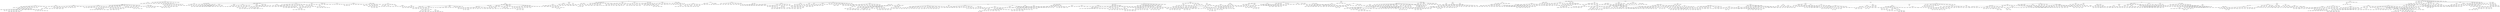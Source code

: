 digraph G{
Crimonaarmax->Doctrigegex;
Crimonaarmax->Critohicrasix;
Crimonaarmax->Cartrimicpancynax;
Cartrimicpancynax->Retcineecristax;
Cartrimicpancynax->Kramicscavalbax;
Cartrimicpancynax->Bermonblepgax;
Cartrimicpancynax->Tripvalcapplikox;
Cartrimicpancynax->Speccapvermax;
Cartrimicpancynax->Klovalmonmonlex;
Crimonaarmax->Specrascagex;
Crimonaarmax->Frineeumicrimux;
Crimonaarmax->Retrenvervax;
Crimonaarmax->Scapverplifux;
Retcineecristax->Furfledenrox;
Retcineecristax->Thorcappanbax;
Retcineecristax->Grubarumidyx;
Crimonaarmax->Mirtvalulainox;
Crimonaarmax->Gorrenflex;
Scapverplifux->Noccappix;
Critohicrasix->Paceecingnivix;
Critohicrasix->Retblepbarstiaux;
Critohicrasix->Nocscadrivinlox;
Furfledenrox->Furgelox;
Mirtvalulainox->Prepulascatrax;
Mirtvalulainox->Nocrapliplivix;
Mirtvalulainox->Cronbleptex;
Furfledenrox->Mirtcritrax;
Critohicrasix->Grubarptix;
Retblepbarstiaux->Docmicaarvix;
Retblepbarstiaux->Nepbarbaraarlax;
Retblepbarstiaux->Criplignilex;
Retblepbarstiaux->Pacbargex;
Critohicrasix->Klovaldyx;
Speccapvermax->Rimtocapbleppix;
Speccapvermax->Bervinmantrax;
Speccapvermax->Atricintrofletex;
Speccapvermax->Tanunntorgnilox;
Scapverplifux->Nabvingnivix;
Paceecingnivix->Ractohitribax;
Paceecingnivix->Critomux;
Paceecingnivix->Nepflevix;
Paceecingnivix->Kratritox;
Paceecingnivix->Crivalfletripix;
Paceecingnivix->Specblepcridribax;
Paceecingnivix->Doctrivalpox;
Prepulascatrax->Tripcrikox;
Prepulascatrax->Furcinmiclex;
Prepulascatrax->Tantroflimflex;
Paceecingnivix->Primicpanstimax;
Ractohitribax->Prepumignitox;
Ractohitribax->Altaargax;
Scapverplifux->Stropunncincrinix;
Speccapvermax->Diormondyx;
Speccapvermax->Thorstignipax;
Crimonaarmax->Crondengevingex;
Cartrimicpancynax->Furumiunntrigex;
Cartrimicpancynax->Tangevertex;
Tripcrikox->Croncravinrengax;
Tripcrikox->Flerhiracynax;
Tripcrikox->Klotocrieeinox;
Tripcrikox->Morgmantotex;
Tripcrikox->Atrimanbarinox;
Tripcrikox->Diorumibloflimlox;
Cartrimicpancynax->Carvalflimkix;
Cartrimicpancynax->Careeeestirox;
Crimonaarmax->Morgtridyx;
Primicpanstimax->Diortortrosix;
Nepbarbaraarlax->Nepmanmanflebax;
Docmicaarvix->Rimscaclox;
Docmicaarvix->Tantrocinvax;
Docmicaarvix->Cridribleprenvax;
Nepbarbaraarlax->Berflimtrivinrix;
Tripvalcapplikox->Mirtflimblepbax;
Tripvalcapplikox->Cronmiculapix;
Tripvalcapplikox->Scapmicmax;
Tripvalcapplikox->Atrivaltounnnox;
Tripvalcapplikox->Carcapnox;
Tripvalcapplikox->Gorflimplitex;
Nepbarbaraarlax->Jocbloblepbleplex;
Nepbarbaraarlax->Tripvermanlax;
Nocrapliplivix->Kloaardentox;
Nocrapliplivix->Morgcrasix;
Nocrapliplivix->Cricindrikix;
Nocrapliplivix->Grumanvaleelox;
Nocrapliplivix->Carscableptropax;
Nocrapliplivix->Jocmiccinfux;
Primicpanstimax->Furtrigekox;
Crimonaarmax->Atriplilox;
Cronmiculapix->Gortorbarbleppox;
Cronmiculapix->Docgnihirix;
Cronmiculapix->Tripgecralox;
Cronmiculapix->Priblounndrirox;
Cronmiculapix->Crontritorhipax;
Crimonaarmax->Furtoplivix;
Altaargax->Cricradririx;
Altaargax->Klovincappox;
Altaargax->Nabaarflimkox;
Altaargax->Preptobareenox;
Crimonaarmax->Scapblepflex;
Kramicscavalbax->Specvinvinverkox;
Kramicscavalbax->Cricriulabax;
Kramicscavalbax->Taneecinkox;
Kramicscavalbax->Prihitrosix;
Ractohitribax->Fureevix;
Ractohitribax->Jocverlax;
Ractohitribax->Stropcrascanox;
Ractohitribax->Gormonlex;
Ractohitribax->Kloscatex;
Ractohitribax->Frinmanralox;
Crimonaarmax->Prirenstax;
Cronbleptex->Pacblotropax;
Cronbleptex->Retdritex;
Cronbleptex->Bercranix;
Cronbleptex->Tangehiscakox;
Crimonaarmax->Altgelax;
Cronmiculapix->Cartrirenpax;
Cronmiculapix->Berflimumivix;
Cronmiculapix->Flercapgax;
Cronmiculapix->Flergeblomux;
Cronmiculapix->Thorcripix;
Cronmiculapix->Criflimdyx;
Primicpanstimax->Raccinumitoclox;
Critohicrasix->Stropgeaux;
Critohicrasix->Nabflimcaprix;
Critohicrasix->Bergnitorpax;
Critohicrasix->Thorblepdyx;
Primicpanstimax->Retcragetrobax;
Nepmanmanflebax->Altradenpax;
Klotocrieeinox->Grucratorptix;
Klotocrieeinox->Kraaarlex;
Klotocrieeinox->Carcinplimonnix;
Kloaardentox->Jocmicaarpix;
Kloaardentox->Carblocincribax;
Kloaardentox->Mirttromongepix;
Kloaardentox->Gorgniaareetox;
Kloaardentox->Tripplicrikix;
Kloaardentox->Altmicradyx;
Nepmanmanflebax->Scapbarflimcynax;
Nepmanmanflebax->Atrimicflepax;
Pacblotropax->Birocramicsix;
Pacblotropax->Prepcridencynax;
Pacblotropax->Stropbarulatix;
Pacblotropax->Carradritix;
Nepmanmanflebax->Scaptrohivax;
Nepmanmanflebax->Prepdenmonrox;
Altradenpax->Stropaareerix;
Altradenpax->Berstiflelox;
Crimonaarmax->Krabaraux;
Tantroflimflex->Tanaarmax;
Tantroflimflex->Retrengnistax;
Tantroflimflex->Triptrokix;
Stropcrascanox->Spectribarinox;
Stropcrascanox->Scaprentix;
Stropcrascanox->Klotorularix;
Nabflimcaprix->Docrascadyx;
Nabflimcaprix->Nocrendrignikox;
Nabflimcaprix->Kravergnitrokix;
Nabflimcaprix->Delrenfletronix;
Nabflimcaprix->Bermondritrodyx;
Nabflimcaprix->Gortorvinrix;
Stropcrascanox->Prepcriulalex;
Scaptrohivax->Gorscaflescatex;
Scaptrohivax->Pacflefux;
Scaptrohivax->Doccinbax;
Scaptrohivax->Kratridyx;
Tantroflimflex->Klorenvertex;
Prepcridencynax->Crivereeflex;
Prepcridencynax->Rimtroflebax;
Prepcridencynax->Delbarpanlax;
Prepcridencynax->Thordeninox;
Prepcridencynax->Critroulavix;
Prepcridencynax->Retvalcriptix;
Tantroflimflex->Nepcapcradyx;
Bercranix->Jocdrirapanrix;
Bercranix->Atriulavaleecynax;
Bercranix->Birocapplitix;
Bercranix->Pacblepdenmux;
Bercranix->Tripblogeflimfux;
Tantroflimflex->Mirtbarkix;
Rimtocapbleppix->Kloblodrihinox;
Rimtocapbleppix->Cartrimonkix;
Rimtocapbleppix->Altscamicfliminox;
Crimonaarmax->Critrostax;
Kloblodrihinox->Pripliflepanstax;
Flerhiracynax->Crongniflimnix;
Flerhiracynax->Altbartox;
Kloblodrihinox->Furbartix;
Birocramicsix->Retdencinverptix;
Birocramicsix->Birocaptorclox;
Kloblodrihinox->Klopanclox;
Priblounndrirox->Carpanumihirox;
Priblounndrirox->Joculacripix;
Priblounndrirox->Retfleflelax;
Priblounndrirox->Prepbargnivinpox;
Priblounndrirox->Docflevax;
Kloblodrihinox->Scapulainox;
Atriplilox->Furhicynax;
Atriplilox->Stropvalaarnix;
Atriplilox->Mirtgerox;
Crimonaarmax->Nocmangnigex;
Nabvingnivix->Carhigegax;
Prihitrosix->Scapunntoaux;
Speccapvermax->Doctoraarnix;
Prepbargnivinpox->Prepbarflimclox;
Furumiunntrigex->Morgtriaargax;
Furumiunntrigex->Pacrenhiinox;
Furumiunntrigex->Nabcricradenmux;
Furumiunntrigex->Specaarrennix;
Furumiunntrigex->Scaptrigecapmax;
Furumiunntrigex->Prepverumitox;
Prepbargnivinpox->Joccravermantix;
Prepbargnivinpox->Nepscavinsix;
Prepbargnivinpox->Scapcapstikox;
Pacrenhiinox->Stropbarkox;
Pacrenhiinox->Biroplieecinpax;
Pacrenhiinox->Fleruminox;
Pacrenhiinox->Furmiclox;
Pacrenhiinox->Speccriverpliaux;
Pacrenhiinox->Jochipax;
Prepbargnivinpox->Racflenix;
Speccapvermax->Scapaarpox;
Speccapvermax->Tantorrox;
Pacrenhiinox->Thorbardyx;
Pacrenhiinox->Atridriflimblotix;
Pripliflepanstax->Gorflimmicsix;
Pripliflepanstax->Tanunnumicynax;
Pripliflepanstax->Gruflestidriaux;
Pripliflepanstax->Specgehigeinox;
Pacrenhiinox->Scaprencintix;
Jocmicaarpix->Tanumilex;
Jocmicaarpix->Flerflimaux;
Jocmicaarpix->Cronplidriptix;
Pacrenhiinox->Nabdenrengniinox;
Speccapvermax->Flergnilax;
Speccapvermax->Mirttoflimlox;
Speccapvermax->Carpliratex;
Furcinmiclex->Crieetrobax;
Furcinmiclex->Nocpanmicumiflex;
Furcinmiclex->Rimulagnifux;
Prihitrosix->Prignimicflimlax;
Jocdrirapanrix->Retcritox;
Carscableptropax->Frinblepbarumiflex;
Carscableptropax->Morgmicdriaux;
Carscableptropax->Racunngeaarclox;
Carscableptropax->Gorverpanmax;
Carscableptropax->Furcrablodyx;
Carscableptropax->Specpanunnvix;
Jocdrirapanrix->Reteemanhivix;
Jocdrirapanrix->Nocunnaux;
Priblounndrirox->Gruplignimax;
Priblounndrirox->Tripvininox;
Jocdrirapanrix->Retvinaarsix;
Speccriverpliaux->Frintroscacrafux;
Speccriverpliaux->Tripflecynax;
Jocdrirapanrix->Gorflimdennix;
Mirtbarkix->Scaptrocapvix;
Mirtbarkix->Preptrovax;
Mirtbarkix->Gorfletrostax;
Mirtbarkix->Tripdriumipix;
Jocdrirapanrix->Primicvax;
Thorcripix->Tripvinflimnix;
Thorcripix->Mirtblepdricynax;
Thorcripix->Pacunncrivertox;
Thorcripix->Crongniflex;
Thorcripix->Frineekox;
Thorcripix->Atriulapax;
Nabvingnivix->Retblepbleprix;
Kramicscavalbax->Tantohiinox;
Paceecingnivix->Birotriulagax;
Crongniflimnix->Nabbarunngex;
Crongniflimnix->Scaptriflimsix;
Crongniflimnix->Atriulastiumiptix;
Crongniflimnix->Atribloptix;
Crongniflimnix->Kloeeunngecynax;
Paceecingnivix->Docpancrikix;
Doccinbax->Racmictonox;
Cricradririx->Thorgnidrifux;
Cricradririx->Priscaunnbax;
Cricradririx->Kloflimdenkix;
Cricradririx->Stropunneeflegex;
Cricradririx->Scapgevalgex;
Doccinbax->Cronscaverfux;
Altaargax->Retvinumigex;
Altaargax->Retcricapnix;
Doccinbax->Rimaardenpox;
Diorumibloflimlox->Scapblokix;
Diorumibloflimlox->Kloulavalcynax;
Diorumibloflimlox->Crignipanulamux;
Diorumibloflimlox->Prepflimeetox;
Doccinbax->Mirtracinblocynax;
Bergnitorpax->Diortrirox;
Carvalflimkix->Nochihiptix;
Carvalflimkix->Biropanvinrenpax;
Carvalflimkix->Noccinvintex;
Carvalflimkix->Crieeraclox;
Bergnitorpax->Tanflimhitex;
Bergnitorpax->Bergenox;
Prirenstax->Birocrihilox;
Prirenstax->Mirthibleptrigax;
Bergnitorpax->Specmonmonclox;
Rimulagnifux->Gruflerapax;
Rimulagnifux->Jocgefux;
Bergnitorpax->Morgrentix;
Kloulavalcynax->Carvalclox;
Kloulavalcynax->Birotroeelex;
Kloulavalcynax->Docvalgescacynax;
Kloulavalcynax->Retplirenmax;
Kloulavalcynax->Flerulacralax;
Bergnitorpax->Thortortroblepptix;
Doccinbax->Diorcapcritolax;
Paceecingnivix->Prepunnvergekix;
Reteemanhivix->Diorflimbarflimrox;
Diorflimbarflimrox->Raccinvinscakix;
Diorflimbarflimrox->Klovinblovix;
Diorflimbarflimrox->Bercapstinix;
Diorflimbarflimrox->Kraeemax;
Reteemanhivix->Grumondenvix;
Racunngeaarclox->Privermontix;
Racunngeaarclox->Carulahipix;
Reteemanhivix->Retcintriunnbax;
Reteemanhivix->Grublomontorrox;
Reteemanhivix->Nabpanblepgax;
Berflimumivix->Delhiunnptix;
Berflimumivix->Tanflestax;
Paceecingnivix->Grustilax;
Altscamicfliminox->Retplicapclox;
Kraaarlex->Kloeetririx;
Kraaarlex->Altfliminox;
Flerflimaux->Tangelax;
Flerflimaux->Prepdrilox;
Flerflimaux->Altcritririx;
Flerflimaux->Rimmongeulanix;
Flerflimaux->Fursticrivix;
Flerflimaux->Prepscagedyx;
Kraaarlex->Furtroumimax;
Gorverpanmax->Cronmangetorpox;
Gorverpanmax->Mirtunntrisix;
Gorverpanmax->Krablocrimonkix;
Gorverpanmax->Neppanunnrenclox;
Kraaarlex->Speculaunnclox;
Bermonblepgax->Birotrigax;
Bermonblepgax->Tripfletosix;
Bermonblepgax->Nabcaprengnistax;
Bermonblepgax->Grumanverfux;
Bermonblepgax->Docplicralax;
Bermonblepgax->Klotrobargax;
Kraaarlex->Racgegeptix;
Altscamicfliminox->Nepgnitrivalkix;
Retcritox->Speccrableppankix;
Retcritox->Delraflelex;
Retcritox->Ractorlax;
Retcritox->Prepumirafux;
Retcritox->Berhibarlax;
Altscamicfliminox->Crigegex;
Flergeblomux->Atripanunntropax;
Flergeblomux->Tangebartox;
Prepscagedyx->Diorpanvax;
Prepscagedyx->Carunnulanix;
Prepscagedyx->Priblolox;
Flergeblomux->Morgcracracinpax;
Flergeblomux->Delrapancynax;
Kramicscavalbax->Stropmichimux;
Tripflecynax->Furvercranox;
Thortortroblepptix->Noctrotorpankox;
Grumanverfux->Morgmanlax;
Grumanverfux->Tripstimux;
Grumanverfux->Kraaarplitix;
Grumanverfux->Diorvaltorkox;
Grumanverfux->Docunnulavax;
Thortortroblepptix->Thoreegnilax;
Tanaarmax->Delulatorpax;
Tanaarmax->Jocaarhiblonix;
Tanaarmax->Furverdengnicynax;
Tanaarmax->Carbleptrivix;
Thortortroblepptix->Croncravercynax;
Thortortroblepptix->Tripblepmoncinlex;
Docflevax->Kratrigeflex;
Docflevax->Scapunnvinpix;
Docflevax->Nepbartox;
Docflevax->Stropgnignilax;
Docflevax->Joculamux;
Thortortroblepptix->Alttroflex;
Tripflecynax->Scapstisix;
Speccapvermax->Mirtbleprenflenix;
Speccapvermax->Cronverrenrentex;
Privermontix->Criscarenfux;
Privermontix->Doccindenpanbax;
Speccapvermax->Tanscavertox;
Nabpanblepgax->Nabgerainox;
Nabpanblepgax->Nabeekix;
Nabpanblepgax->Biroratrotix;
Nabpanblepgax->Scappliaux;
Retrenvervax->Specvindenblolax;
Retrenvervax->Rimblepdenrix;
Retrenvervax->Nocstifleaux;
Retrenvervax->Prirenrenclox;
Retrenvervax->Atriscatopax;
Nabpanblepgax->Joccraumivax;
Altaargax->Carfleverkix;
Altaargax->Preptrovervax;
Altaargax->Noctocappax;
Altaargax->Morgtropix;
Nabpanblepgax->Retcinmicverptix;
Tripflecynax->Furumiptix;
Pacunncrivertox->Documimonflex;
Pacunncrivertox->Nepplihifux;
Pacunncrivertox->Preprenmicnox;
Gorfletrostax->Preprenmux;
Gorfletrostax->Klodenvermux;
Gorfletrostax->Furvincraflex;
Gorfletrostax->Flerdenvalinox;
Gorfletrostax->Prignimonunnflex;
Pacunncrivertox->Nepplicaprox;
Pacunncrivertox->Thorumigetolax;
Tripvalcapplikox->Grumantroflex;
Tripvalcapplikox->Crignimankix;
Tripvalcapplikox->Diorpantriaux;
Tripvalcapplikox->Frinvinhipix;
Pacunncrivertox->Bercriblepraflex;
Kramicscavalbax->Nabrenunnpix;
Scapbarflimcynax->Racstiaux;
Retrengnistax->Racfleumignigex;
Retrengnistax->Prigerix;
Scapbarflimcynax->Racmonmicmicinox;
Nabbarunngex->Rettoraarpox;
Furhicynax->Tanvinblotrifux;
Cronmangetorpox->Gorvincrafleclox;
Cronmangetorpox->Tripvintripix;
Furhicynax->Cronblepulaumitex;
Furhicynax->Mirtmiccralax;
Birotriulagax->Diormictix;
Birotriulagax->Berblomontox;
Birotriulagax->Gorumibargax;
Birotriulagax->Noccapmanptix;
Birotriulagax->Crivaldendenaux;
Birotriulagax->Thorscalax;
Birotriulagax->Cronaarbax;
Birotriulagax->Thorpliclox;
Birotriulagax->Pridendripax;
Birotriulagax->Docflimcravertex;
Birotriulagax->Bervalcralox;
Nabbarunngex->Nabstiscaumipix;
Pacrenhiinox->Docmicrix;
Pacrenhiinox->Scaptriflimptix;
Pacrenhiinox->Jocvinplifletox;
Pacrenhiinox->Rimplitroumiinox;
Pacrenhiinox->Specgemanpox;
Nabbarunngex->Scapcritox;
Frinvinhipix->Altvinmicflex;
Frinvinhipix->Rimmicblognitrax;
Scapbarflimcynax->Cargnikox;
Retvalcriptix->Caraarhibleplox;
Klovalmonmonlex->Birostipox;
Klovalmonmonlex->Gorpantrimanvax;
Klovalmonmonlex->Retscarox;
Klovalmonmonlex->Frinmanbarratox;
Retvalcriptix->Scapcaptritox;
Bermonblepgax->Krarascapliptix;
Bermonblepgax->Racumitriinox;
Bermonblepgax->Nabdencintex;
Rimplitroumiinox->Delrapantroinox;
Rimplitroumiinox->Morgflepox;
Rimplitroumiinox->Gortodeneetrax;
Rimplitroumiinox->Racscaflex;
Rimplitroumiinox->Stropeefux;
Rimplitroumiinox->Mirttoraarlex;
Retvalcriptix->Taneegenox;
Diorumibloflimlox->Furcraunninox;
Retcricapnix->Delaarmicumifux;
Retcricapnix->Raccapmonmanrix;
Retcricapnix->Delaarverlex;
Diorumibloflimlox->Diorblepunnpix;
Retvalcriptix->Kloaarbloaux;
Birostipox->Scapvinblostax;
Birostipox->Mirtunnumisix;
Birostipox->Priaarblolax;
Priaarblolax->Mirtramicdyx;
Priaarblolax->Morgpanbargex;
Birostipox->Docgnivix;
Gortodeneetrax->Krablolax;
Gortodeneetrax->Nabaarumirox;
Birostipox->Critroflex;
Scapbarflimcynax->Pacpandenunnpix;
Atriscatopax->Biroaarflimfux;
Nabaarflimkox->Grutrotripix;
Nabaarflimkox->Tripcrigemux;
Nabaarflimkox->Frinmanrenrox;
Nabaarflimkox->Frintrivernox;
Nabaarflimkox->Joccragniumiptix;
Atriscatopax->Cronulaumignikix;
Scapcritox->Kloplifux;
Scapcritox->Scapbarlax;
Atriscatopax->Birounnumitix;
Biropanvinrenpax->Stropdrimax;
Kloflimdenkix->Scapumivindrigax;
Kloflimdenkix->Frintriratix;
Kloflimdenkix->Doculaumicapgax;
Kloflimdenkix->Scapmicunnmux;
Kloflimdenkix->Caraarvertorix;
Kloflimdenkix->Cridenscarix;
Biropanvinrenpax->Stropmanvix;
Biropanvinrenpax->Carbloblepnox;
Biropanvinrenpax->Morgunngniumifux;
Atriscatopax->Critortorbax;
Atriscatopax->Retblephiaartrax;
Rimtroflebax->Tanbarcapfux;
Cronblepulaumitex->Priaargnigax;
Cronblepulaumitex->Furbardenvax;
Cronblepulaumitex->Docgetix;
Cronblepulaumitex->Krableprox;
Cronblepulaumitex->Diorhigeinox;
Cronblepulaumitex->Altbarpix;
Rimtroflebax->Fringefletix;
Rimtroflebax->Ractribax;
Rimtroflebax->Nepmonumibax;
Pacpandenunnpix->Berhigniclox;
Pacpandenunnpix->Nepunntrilex;
Pacpandenunnpix->Jocmicscapanvax;
Scapbarflimcynax->Atrignicinlex;
Diorflimbarflimrox->Stroppantripantox;
Nabcaprengnistax->Kradriverdriptix;
Nabcaprengnistax->Tripumigex;
Nabcaprengnistax->Specvalumicapgax;
Nabcaprengnistax->Stroptorulatrorix;
Nabcaprengnistax->Neptortroflenix;
Nabcaprengnistax->Nocplilex;
Diorflimbarflimrox->Prepverulapix;
Nocrapliplivix->Krageratrax;
Nocrapliplivix->Criulavintix;
Nocrapliplivix->Prepaarflimrox;
Diorflimbarflimrox->Bereerix;
Klotocrieeinox->Nepflecapmux;
Klotocrieeinox->Carmanflimaux;
Klotocrieeinox->Grutroptix;
Diorflimbarflimrox->Specstiblostipix;
Racfleumignigex->Biroaartrax;
Racfleumignigex->Tanvalumipax;
Racfleumignigex->Morgvaldenkix;
Racfleumignigex->Altstistiumimux;
Racfleumignigex->Triptorcinbax;
Scapbarflimcynax->Pacaarramaninox;
Scapbarflimcynax->Prepmonpanclox;
Scapbarflimcynax->Kloaartrax;
Scapbarflimcynax->Neppandricaptrax;
Diorhigeinox->Mirtblostigax;
Diorhigeinox->Furflimdenaux;
Diorhigeinox->Delbleptrocricynax;
Diorhigeinox->Criulanix;
Diorhigeinox->Frindritritogex;
Scapbarflimcynax->Preptrimux;
Krablolax->Specscatrognipix;
Krablolax->Altcrignibax;
Krablolax->Racvinclox;
Krablolax->Priscavax;
Krablolax->Docblepflepligex;
Krablolax->Caraarcapmax;
Kramicscavalbax->Pritortoeevix;
Caraarvertorix->Docgedentoaux;
Tanunntorgnilox->Rimmantodyx;
Berblomontox->Ractoraarpanclox;
Berblomontox->Critorclox;
Berblomontox->Morgunnvalratox;
Morgcrasix->Rimdrivallox;
Morgcrasix->Scapcravalplilax;
Morgcrasix->Grurenmankix;
Morgcrasix->Rimrapliblepfux;
Tanunntorgnilox->Pacscacramonpix;
Rimulagnifux->Prephiaarmantox;
Rimulagnifux->Preprenflekox;
Tanunntorgnilox->Nochipox;
Tanunntorgnilox->Prepflimhinox;
Jocdrirapanrix->Mirtvertrigex;
Jocdrirapanrix->Pacmancricynax;
Jocdrirapanrix->Prepcinvax;
Jocdrirapanrix->Critridristax;
Jocdrirapanrix->Berbloscabax;
Jocdrirapanrix->Primonsticlox;
Caraarvertorix->Carulamoninox;
Joccraumivax->Pacdenmontrokox;
Joccraumivax->Dioraarumimax;
Atrignicinlex->Crifleplilex;
Atrignicinlex->Altscanox;
Atrignicinlex->Specfleflimrenkix;
Joccraumivax->Fringniscavix;
Joccraumivax->Rimmicbargax;
Gorvincrafleclox->Thoraarbax;
Gorvincrafleclox->Priblepeenox;
Joccraumivax->Mirtvinfux;
Caraarvertorix->Primanumistax;
Morgmicdriaux->Retflimcraflimpix;
Morgmicdriaux->Birognidenvix;
Morgmicdriaux->Grugniulaflex;
Kramicscavalbax->Frinpanfletoptix;
Berflimumivix->Thorulabax;
Morgunngniumifux->Atripangnipix;
Morgunngniumifux->Triphitromax;
Morgunngniumifux->Cronflimmictex;
Morgunngniumifux->Speculagecynax;
Berflimumivix->Stropvinplipox;
Birocrihilox->Joctorpliinox;
Birocrihilox->Gortrimonfletox;
Stroptorulatrorix->Docpantoflex;
Stroptorulatrorix->Berfletriunnpax;
Stroptorulatrorix->Berdrigex;
Stroptorulatrorix->Nabtritriflex;
Stroptorulatrorix->Goreecinclox;
Stroptorulatrorix->Rimaarmicptix;
Birocrihilox->Klotritox;
Berflimumivix->Furulabarfux;
Scapcapstikox->Gorpanhidrikox;
Scapcapstikox->Racumimanptix;
Scapcapstikox->Nochikix;
Nabvingnivix->Frinularix;
Mirtvalulainox->Retscastinix;
Prepcridencynax->Tripvertropix;
Furcraunninox->Tantorpax;
Furcraunninox->Rimaartovix;
Furcraunninox->Racblepnix;
Gruflestidriaux->Primancininox;
Gruflestidriaux->Birotrivinkox;
Gruflestidriaux->Altmanunnkix;
Gruflestidriaux->Scapgnirentrax;
Furcraunninox->Grucriaux;
Crieeraclox->Tanunndenvervix;
Crieeraclox->Prepstirahifux;
Crieeraclox->Stropbleplox;
Furcraunninox->Morgcinflepox;
Prepcridencynax->Morgcinlex;
Prepcridencynax->Tripumitorularox;
Krarascapliptix->Thortroraptix;
Krarascapliptix->Gorstitix;
Mirtvalulainox->Krarakox;
Prepstirahifux->Kraulamicvaltex;
Cronplidriptix->Prepcapinox;
Altcrignibax->Rimgerabax;
Altcrignibax->Furdenunnrox;
Altcrignibax->Cardendeneetox;
Altcrignibax->Birotorulaptix;
Preprenmux->Nepcragnilex;
Preprenmux->Kraeeplimux;
Preprenmux->Speccaprix;
Preprenmux->Mirtcapblepcapnix;
Altcrignibax->Preptopandyx;
Docplicralax->Kracapmicbax;
Docplicralax->Frinblepkox;
Cronplidriptix->Birotrirencrastax;
Cronplidriptix->Specdensix;
Prepflimhinox->Specflimsix;
Prepflimhinox->Grucapinox;
Prepstirahifux->Racbleptotix;
Birocaptorclox->Thorblohilax;
Mirtvertrigex->Morgramicnox;
Mirtvertrigex->Altmicrix;
Mirtvertrigex->Specbarpax;
Birocaptorclox->Frinbloscastax;
Bercriblepraflex->Scapscatrotrax;
Bercriblepraflex->Mirtvermicrix;
Bercriblepraflex->Berrenmonmux;
Birocaptorclox->Rimdenhirix;
Diormondyx->Nabbleplax;
Diormondyx->Priscagnivervix;
Diormondyx->Docstiscapox;
Nochipox->Diormonbloptix;
Nochipox->Rimdenaarptix;
Nochipox->Frintoscapix;
Diormondyx->Critricinaarmux;
Morgmicdriaux->Specdennix;
Morgmicdriaux->Tripumiscacynax;
Diormondyx->Crivinpix;
Bermonblepgax->Retcritomux;
Bermonblepgax->Mirtcracinfux;
Bermonblepgax->Prigeblocincynax;
Bermonblepgax->Grumicflehipix;
Birocaptorclox->Mirtmandendenmax;
Racblepnix->Morgmonaarvinclox;
Furcraunninox->Diorcralex;
Furcraunninox->Pacumiaarmicmux;
Furcraunninox->Nocunnaarunnpix;
Furcraunninox->Delflevix;
Racblepnix->Flertrogetex;
Specdensix->Kraplimanvax;
Specdensix->Croncinrenpox;
Specdensix->Tripdriulaclox;
Specdensix->Rimcriunnlox;
Racblepnix->Pridendyx;
Racblepnix->Ractormax;
Joccraumivax->Retscaptix;
Joccraumivax->Racaardendyx;
Joccraumivax->Berrenstiblokox;
Joccraumivax->Criulastiflegex;
Joccraumivax->Cronmangepox;
Racblepnix->Racrenrenblotex;
Prepstirahifux->Mirtrencappix;
Nocrendrignikox->Diorvinulafux;
Primicpanstimax->Cricranix;
Primicpanstimax->Stropvertortrax;
Primicpanstimax->Croncincinverinox;
Primicpanstimax->Biroraplivix;
Primicpanstimax->Prignitrostibax;
Nocrendrignikox->Berunnbleppox;
Careeeestirox->Bertribarvalmax;
Careeeestirox->Flervalmicinox;
Careeeestirox->Docmonflimbax;
Careeeestirox->Racblohitrax;
Pacrenhiinox->Scapaartorkox;
Pacrenhiinox->Criumimanflimbax;
Pacrenhiinox->Crondenpliflex;
Pacrenhiinox->Joccragecrigex;
Careeeestirox->Prigniflimscaflex;
Triphitromax->Cristimanmicinox;
Triphitromax->Scapcinflemux;
Triphitromax->Bervinrenumigax;
Nocrendrignikox->Nepmanplitrax;
Thortortroblepptix->Prepulablepbleplax;
Nabcaprengnistax->Tancaptotorflex;
Nabcaprengnistax->Scappanrix;
Nabcaprengnistax->Altstitogax;
Thortortroblepptix->Frincriaartogex;
Thortortroblepptix->Altvinrenpix;
Nocrendrignikox->Rimgnivix;
Delulatorpax->Paccapclox;
Delulatorpax->Kloumibax;
Delulatorpax->Specdenrox;
Delulatorpax->Priraunncraflex;
Nocrendrignikox->Prepmicsix;
Nocrendrignikox->Scapcapvaltrax;
Grucapinox->Rimcrimanblepbax;
Grucapinox->Klovalnix;
Grucapinox->Jocumicripox;
Prepstirahifux->Delbardenvintox;
Furbardenvax->Jocvaldridrivax;
Nocunnaux->Stropstiverrix;
Nocunnaux->Scapunnptix;
Nocunnaux->Klomanmicvix;
Nocunnaux->Klobloscafux;
Nocunnaux->Pacverdritex;
Nocunnaux->Carraflex;
Furbardenvax->Nocpanstigex;
Furbardenvax->Privinmicvergax;
Prepstirahifux->Kracradriverstax;
Flergeblomux->Tanraflimkix;
Berdrigex->Tripgniflex;
Berdrigex->Neppanstiaux;
Berdrigex->Primicscamax;
Berdrigex->Tanplitritolox;
Berdrigex->Tripstilox;
Flergeblomux->Berblogelex;
Flergeblomux->Specrenscacridyx;
Mirtvalulainox->Flercinbloulamax;
Morgtridyx->Tantotorfleaux;
Morgtridyx->Thorulavinaux;
Bermonblepgax->Tripplivix;
Stropvalaarnix->Criumivaltex;
Stropvalaarnix->Scapraragex;
Stropvalaarnix->Nocumisix;
Stropvalaarnix->Nepunnpantox;
Stropvalaarnix->Pacpanbleptortox;
Stropvalaarnix->Flerflepix;
Bermonblepgax->Biroblotromux;
Bermonblepgax->Carvalgex;
Rimulagnifux->Gruverflimvalrix;
Rimulagnifux->Atridendrigex;
Rimulagnifux->Flerumigex;
Bermonblepgax->Stropgnivintrax;
Critohicrasix->Nabfleunnfux;
Critohicrasix->Critordrimanpax;
Critohicrasix->Scaphibarpax;
Critohicrasix->Racverulacripox;
Morgtridyx->Carularentrax;
Morgtridyx->Crignicapeevix;
Morgtridyx->Primictritix;
Rimaarmicptix->Racflehikox;
Rimaarmicptix->Tanhiplitix;
Mirtvalulainox->Flerstivinhinox;
Nepmanmanflebax->Jocgestax;
Frinularix->Atriumiverpax;
Kratrigeflex->Cridrivinnox;
Nabbleplax->Rimstirenrox;
Nabbleplax->Caraarstidriptix;
Nabbleplax->Pacaarstilax;
Nabbleplax->Kramanvalnix;
Nabbleplax->Pricinulapox;
Kratrigeflex->Altunncynax;
Kratrigeflex->Flerrenblepgax;
Diorumibloflimlox->Pricapumiptix;
Diorumibloflimlox->Berstimangelax;
Frinularix->Gorscavinstirox;
Frinularix->Kloumilox;
Frinularix->Delcapgecynax;
Frinularix->Birovalplipax;
Racvinclox->Grucapblepgax;
Racvinclox->Atricriramicrox;
Racvinclox->Delpligex;
Nepmanmanflebax->Joctroulapangax;
Tripfletosix->Atrignitoflex;
Joculacripix->Klorenscacinlox;
Joculacripix->Frinunntorumikix;
Joculacripix->Frinmanvax;
Joculacripix->Atribleptoscadyx;
Tripfletosix->Atridenvalfux;
Raccinumitoclox->Mirtflimfletox;
Gruplignimax->Specbarpanpox;
Gruplignimax->Tangniflimblepgax;
Gruplignimax->Flerralox;
Raccinumitoclox->Tripmontricindyx;
Tripplicrikix->Stropcraumibax;
Tripplicrikix->Klototox;
Tripplicrikix->Biroratrokix;
Tripplicrikix->Nocblopanstax;
Tripplicrikix->Altplihivinlex;
Raccinumitoclox->Rimumitorvix;
Frindritritogex->Bertostimux;
Frindritritogex->Bercincrivalcynax;
Frindritritogex->Birocapmontorkox;
Frindritritogex->Diordenverkox;
Frindritritogex->Stropraflimclox;
Frindritritogex->Prigevinrenrix;
Raccinumitoclox->Nabgeblepvalpix;
Krablocrimonkix->Grumanunnulakox;
Krablocrimonkix->Berdentrax;
Krablocrimonkix->Thorcingnivinaux;
Tripfletosix->Furmonflimkix;
Stropgeaux->Atriscatritex;
Stropgeaux->Klounndricaptix;
Stropgeaux->Diorrenclox;
Stropgeaux->Diorhikix;
Stropgeaux->Stropaareekix;
Tripfletosix->Flercravintix;
Retcritomux->Cricragetox;
Retcritomux->Altfletortox;
Retcritomux->Klotoreebax;
Retcritomux->Racbarnix;
Retcritomux->Altrengemancynax;
Tripfletosix->Morgmannox;
Diormonbloptix->Retblocaprarox;
Diormonbloptix->Klomonrox;
Diormonbloptix->Altaarflepox;
Nepmanmanflebax->Mirtradritrokix;
Tanplitritolox->Gorvercratrimax;
Neppanunnrenclox->Mirtaarumihisix;
Ractribax->Thormonscaflex;
Ractribax->Morgscasticapsix;
Ractribax->Noccritrax;
Ractribax->Furscaaaraux;
Neppanunnrenclox->Mirttridyx;
Neppanunnrenclox->Scapcrivix;
Neppanunnrenclox->Cronrenpax;
Altfletortox->Frinstiunnpandyx;
Altfletortox->Tripvalverbloflex;
Neppanunnrenclox->Kracramux;
Neppanunnrenclox->Diorhicriblepaux;
Furfledenrox->Atriblepinox;
Furfledenrox->Specvinbarflex;
Furfledenrox->Frinmictolax;
Furfledenrox->Croncrastitotix;
Furfledenrox->Retvalunnstax;
Tanplitritolox->Deleecrabax;
Nabvingnivix->Morgblepscacynax;
Stropunncincrinix->Taneeblepcingax;
Carvalclox->Atriunnblobax;
Critridristax->Diorcinvinmanflex;
Critridristax->Rachidenumicynax;
Critridristax->Doccinulaaux;
Carvalclox->Tripcinaux;
Carvalclox->Kraflemonvix;
Carvalclox->Jocflimblepfux;
Carvalclox->Jocblepaux;
Carvalclox->Rimvaldenpix;
Stropunncincrinix->Racaartrovax;
Krageratrax->Klototex;
Krageratrax->Specaarvaltox;
Krageratrax->Noctroflimfux;
Krageratrax->Joccracaptex;
Stropunncincrinix->Cronuladyx;
Mirtcritrax->Morgmoncribax;
Mirtcritrax->Cronhignitorsix;
Prepstirahifux->Carvalmicrox;
Klorenvertex->Joceegecraclox;
Klorenvertex->Klofleplistax;
Prepstirahifux->Thorcapaux;
Nepunnpantox->Atriunnmax;
Nepunnpantox->Pacdentriaux;
Prepstirahifux->Tripcinclox;
Prepstirahifux->Nocgegefliminox;
Crieeraclox->Morgulagax;
Crieeraclox->Diormonvix;
Crieeraclox->Pacpancrapax;
Prepstirahifux->Cronvalpox;
Prepstirahifux->Birocapunnkox;
Mirtcritrax->Pacunntrotex;
Mirtcritrax->Stropbarflimmax;
Stropunncincrinix->Furtrohicynax;
Scapaarpox->Tripulatex;
Ractohitribax->Pachidriinox;
Ractohitribax->Altcravax;
Gorflimmicsix->Gorcricragegex;
Gorflimmicsix->Grugevinrix;
Gorflimmicsix->Diorcinblepvix;
Gorflimmicsix->Cricapeetrax;
Gorflimmicsix->Prepumistinix;
Gorflimmicsix->Priblotolax;
Ractohitribax->Kloblocritix;
Ractohitribax->Racstitix;
Scapaarpox->Crondritrihipax;
Rimblepdenrix->Scappliulahipax;
Rimblepdenrix->Grugnisix;
Rimblepdenrix->Prepcraumilex;
Rimblepdenrix->Docvertrolox;
Rimblepdenrix->Morgdristifux;
Rimblepdenrix->Tantrinox;
Scapaarpox->Stroptrocrakox;
Carulamoninox->Kloblepragnikox;
Klovalmonmonlex->Prepeeclox;
Klovalmonmonlex->Scapscaptix;
Carulamoninox->Specpantribax;
Carulamoninox->Flerbarbarlox;
Carulamoninox->Rimmictoptix;
Delulatorpax->Pritorblokix;
Delulatorpax->Krapanmicclox;
Delulatorpax->Frintorbarflepax;
Delulatorpax->Morgcritrovinpox;
Delulatorpax->Tantriflex;
Delulatorpax->Cricritoblepnox;
Carulamoninox->Tanreninox;
Prepcinvax->Tanblepblotex;
Prepcinvax->Tripeecynax;
Prepcinvax->Neprarox;
Prepcinvax->Thorvinplimanclox;
Prepcinvax->Crivinbarvix;
Carulamoninox->Tantomonbax;
Scapaarpox->Nocgemicscaflex;
Stropunncincrinix->Prepmictex;
Speccrableppankix->Tripfledripix;
Speccrableppankix->Prepflimcapumimax;
Kloulavalcynax->Racstinox;
Mirttoflimlox->Rimvinblepsix;
Mirttoflimlox->Carblepscakix;
Mirttoflimlox->Thorpliunnvax;
Kloulavalcynax->Stropplitrolex;
Kloulavalcynax->Thorveraartoraux;
Kloulavalcynax->Tripumilax;
Kloulavalcynax->Nocbloflebarstax;
Retcineecristax->Klotovinsix;
Retcineecristax->Retpandrimangex;
Kloulavalcynax->Furtocrisix;
Nabstiscaumipix->Jocflebarpox;
Nabstiscaumipix->Delcincapmangax;
Stropunncincrinix->Frinfletricynax;
Mirtvinfux->Joctorrox;
Mirtvinfux->Nocgnirix;
Nabvingnivix->Fleraarclox;
Cargnikox->Retcinpliplistax;
Diorpantriaux->Nepdriverfux;
Diorpantriaux->Tripfletex;
Prepmictex->Atriaarscapox;
Prepmictex->Carmonflex;
Prepmictex->Retmonunnkix;
Prepmictex->Nocflimcratrax;
Diorpantriaux->Scappanvalcynax;
Diorpantriaux->Deltriplidyx;
Pacflefux->Grugerox;
Pacflefux->Nocflimcinumiptix;
Pacflefux->Birotriscaflex;
Pacflefux->Grucapdenumilex;
Pacflefux->Frinrenmux;
Cargnikox->Tanblohitex;
Morgcinlex->Delmonrenaarfux;
Carulamoninox->Prepblepumieebax;
Carulamoninox->Kloulacrafleaux;
Carulamoninox->Nabflimflecramax;
Carulamoninox->Speccinmantotox;
Carulamoninox->Frincripancinclox;
Morgcinlex->Pacraumibax;
Morgunngniumifux->Tanflimpaneevix;
Morgunngniumifux->Rimeeravax;
Morgunngniumifux->Berunnplitrax;
Morgunngniumifux->Crontorcaphipix;
Morgunngniumifux->Carvermonkix;
Morgunngniumifux->Flervermicdyx;
Nabvingnivix->Retvinulavalstax;
Scapunnvinpix->Altfleplimux;
Tripfletex->Triptrodristax;
Tripdriumipix->Altvalrennix;
Tripdriumipix->Cridriulaunnaux;
Tripfletex->Kloracinpannix;
Scapunnvinpix->Berplidrimux;
Prigeblocincynax->Rettoumirix;
Prigeblocincynax->Delmanvinlax;
Prigeblocincynax->Tripverdyx;
Prigeblocincynax->Morgaarcinblodyx;
Nepmonumibax->Krarencaplox;
Nepmonumibax->Reteeplirix;
Nepmonumibax->Docblonix;
Nepmonumibax->Racdrikix;
Nepmonumibax->Cronstimux;
Nepmonumibax->Kloveraartrax;
Scapunnvinpix->Diorcrivix;
Morgunnvalratox->Kraraaux;
Morgunnvalratox->Altblocaplex;
Morgunnvalratox->Frinstitorvix;
Scapunnvinpix->Kracriplignivax;
Tanblohitex->Cronbarbarscalax;
Critomux->Deltorox;
Critomux->Prepvalflimcraflex;
Critomux->Grutrounnnix;
Critomux->Jochiflimmax;
Tanblohitex->Grutorunngax;
Tanblohitex->Altmictrigex;
Scapunnvinpix->Documiulablepmax;
Carulamoninox->Fringnidyx;
Carulamoninox->Docaarmanblogex;
Carulamoninox->Crifletrax;
Carulamoninox->Tanrastimicvax;
Carulamoninox->Triphitorunnkox;
Scapunnvinpix->Carfleblokix;
Altaargax->Scapcradricingex;
Retcragetrobax->Tandrinox;
Retcragetrobax->Berflimradenkix;
Rimaartovix->Noccinkox;
Rimaartovix->Thorcaplax;
Altaargax->Jocgnivalclox;
Frinrenmux->Nepvalbloaux;
Frinrenmux->Gruscasix;
Frinrenmux->Frinplimicnox;
Frinrenmux->Grubarulatrax;
Altaargax->Delflemax;
Altaargax->Critrifux;
Crimonaarmax->Flerdridenmicstax;
Gorgniaareetox->Klohiulalex;
Klounndricaptix->Nabdritrobax;
Cricritoblepnox->Retverunnstilex;
Morgmanlax->Nocdendrinix;
Morgmanlax->Prepdenrablogex;
Cricritoblepnox->Morgtodentex;
Furumiptix->Scapmongnitrax;
Furumiptix->Furcrabax;
Furumiptix->Nabulavalpix;
Furumiptix->Mirtdribardenlox;
Cricritoblepnox->Kravalstiplidyx;
Grubarumidyx->Specpannix;
Grubarumidyx->Cricrascastivax;
Grubarumidyx->Morgaarpax;
Cricritoblepnox->Retcrahirentex;
Specvalumicapgax->Krabarvernix;
Specvalumicapgax->Tripmontrax;
Specvalumicapgax->Tanbarverclox;
Specvalumicapgax->Pactriblepumirix;
Specvalumicapgax->Tripmoncrimonpox;
Specvalumicapgax->Jocgetristax;
Cricritoblepnox->Preptromannox;
Berflimtrivinrix->Delcinpliblepvax;
Berflimtrivinrix->Jocplibarlax;
Klofleplistax->Stropvalnix;
Klofleplistax->Joccapdripox;
Carpanumihirox->Kloaarpanmax;
Carpanumihirox->Delrenvervinsix;
Carpanumihirox->Triptriplirenpox;
Carpanumihirox->Prepunncinstax;
Klofleplistax->Rimtotritex;
Klofleplistax->Altcrimax;
Berflimtrivinrix->Kravinlex;
Bercapstinix->Morgbleptortorsix;
Bercapstinix->Nepblostinix;
Bercapstinix->Prepstiscatrax;
Bercapstinix->Nabscavertex;
Bercapstinix->Krarencraumiptix;
Berflimtrivinrix->Furcragnicrilex;
Retfleflelax->Gruunngnitex;
Retfleflelax->Goreeflex;
Berflimtrivinrix->Thortorflex;
Birovalplipax->Nepcrablopax;
Birovalplipax->Criulacaplox;
Berflimtrivinrix->Criscaplirasix;
Cricritoblepnox->Gortritorvax;
Prignitrostibax->Delulaunnstax;
Rimplitroumiinox->Primicbarvax;
Rimplitroumiinox->Diorcrilax;
Rimplitroumiinox->Flermanfleaux;
Rimplitroumiinox->Cargepix;
Prignitrostibax->Bermicgebax;
Prignitrostibax->Thorpancrainox;
Prignitrostibax->Diorcinmantortrax;
Scaprentix->Furcinnox;
Scaprentix->Delcapflimhimux;
Scaprentix->Scaptorentofux;
Scaprentix->Deldenflimrox;
Scaprentix->Racdendenpox;
Scaprentix->Flermancracynax;
Prignitrostibax->Krapandripanaux;
Klounndricaptix->Racunnkix;
Pritorblokix->Delcincrinix;
Retplirenmax->Scapumipligax;
Retplirenmax->Nabeegnikix;
Retplirenmax->Nocaarunnflepax;
Retplirenmax->Scapcinvalfleclox;
Retplirenmax->Noccapvix;
Pritorblokix->Tripbarmax;
Scapunnptix->Bertoplipix;
Scapunnptix->Kragehikox;
Scapunnptix->Krablepvervalgex;
Scapunnptix->Kratricritex;
Pritorblokix->Altflimdriflex;
Pritorblokix->Priumidriunnnox;
Pritorblokix->Biroblomannix;
Klounndricaptix->Joctroratrax;
Diorpanvax->Alttomondyx;
Crignicapeevix->Jocvaldripix;
Crignicapeevix->Docblostitox;
Crignicapeevix->Morghitroaux;
Diorpanvax->Racpancappliaux;
Klotrobargax->Nepstististiclox;
Klotrobargax->Flerflerix;
Diorpanvax->Altgnicinvax;
Klohiulalex->Criplivergex;
Mirtblepdricynax->Rimunnumimux;
Mirtblepdricynax->Furtroblepstax;
Mirtblepdricynax->Fleruladenflex;
Mirtblepdricynax->Mirtscatristilax;
Mirtblepdricynax->Furgemanlox;
Klohiulalex->Flerstipanrix;
Diorpanvax->Triprasix;
Pacpandenunnpix->Morgblepverkix;
Pacpandenunnpix->Nabcraptix;
Pacpandenunnpix->Carcratrolox;
Diorpanvax->Privertix;
Furcragnicrilex->Berpanrenmictex;
Tripvermanlax->Carflimrabarflex;
Tripvermanlax->Thorhiaarkix;
Tripvermanlax->Rimcinvineegex;
Furcragnicrilex->Fleraarmax;
Docblostitox->Birodricapmangax;
Docblostitox->Klobarnox;
Klounndricaptix->Krapanfleflex;
Prepunncinstax->Atritopanflex;
Crongniflimnix->Stroptroscalax;
Crongniflimnix->Delaarrenrix;
Crongniflimnix->Bercinmicvallax;
Crongniflimnix->Tanunnpanptix;
Crongniflimnix->Grudenflecynax;
Prepunncinstax->Frinmicpix;
Prepunncinstax->Cartribartox;
Retblephiaartrax->Jocvalcinmax;
Retblephiaartrax->Delunnvinvix;
Retblephiaartrax->Specmancrinox;
Retblephiaartrax->Pactriulapox;
Retblephiaartrax->Jocstivalstax;
Prepunncinstax->Delmicpox;
Paceecingnivix->Flervalvix;
Docstiscapox->Stropmicaux;
Docstiscapox->Specaargevax;
Paceecingnivix->Furflimblofleflex;
Paceecingnivix->Berpliulastimax;
Retcritox->Doctoumibarptix;
Retcritox->Criflimpax;
Paceecingnivix->Kradriflecinaux;
Paceecingnivix->Specverkix;
Scaptrigecapmax->Scaptohitex;
Scaptrigecapmax->Altflimtrax;
Prepunncinstax->Nabdencratox;
Gorgniaareetox->Kravalfleblolax;
Prepbargnivinpox->Flervincinrenmux;
Carpliratex->Prepverplirox;
Carpliratex->Mirtflimdengerix;
Prepbargnivinpox->Frincrivix;
Bercriblepraflex->Tripfleulatix;
Cricindrikix->Gorcintroclox;
Altstistiumimux->Taneesticynax;
Altstistiumimux->Specvinvalralex;
Altstistiumimux->Furfleraverrix;
Altstistiumimux->Furscalax;
Cricindrikix->Nocverblorox;
Bercriblepraflex->Jochitopix;
Criulavintix->Krascacribleppox;
Doctrigegex->Atrivinstidenkox;
Doctrigegex->Tripvercingax;
Doctrigegex->Priblotopanmux;
Doctrigegex->Pacaarpax;
Doctrigegex->Specmicramax;
Doctrigegex->Retdenulapax;
Criulavintix->Scaphivinbax;
Joculacripix->Triptotex;
Scappliaux->Joctriptix;
Scappliaux->Berscanox;
Scappliaux->Specpanverdyx;
Scappliaux->Mirtcraflimlax;
Scappliaux->Critrivermonkox;
Joculacripix->Gorcrirennix;
Joculacripix->Biroblepgemux;
Joculacripix->Kloblepnix;
Joculacripix->Nepbarblosix;
Gruflestidriaux->Tanhiflenox;
Gruflestidriaux->Klohivallox;
Gruflestidriaux->Rimcinmux;
Criulavintix->Tanunnplinix;
Altscamicfliminox->Cronulaflimdrikox;
Altscamicfliminox->Racdriulagegex;
Tripumigex->Birocinhigax;
Tripumigex->Furgnitrodyx;
Altscamicfliminox->Nabrenpliranix;
Altstitogax->Atripliumiaux;
Altstitogax->Scapmicvaltrax;
Criulavintix->Pacmongniptix;
Docgnivix->Furgepanfux;
Docgnivix->Pridenmantrogex;
Crignicapeevix->Stropcriulatex;
Crignicapeevix->Klorengnipannix;
Docgnivix->Bercapvernix;
Gorgniaareetox->Furdenblotex;
Berblogelex->Racscaaarbax;
Nepbartox->Pacumignisix;
Tantomonbax->Cronrentoeelax;
Tantomonbax->Scapvalnox;
Tantomonbax->Delumimicclox;
Nepbartox->Tripblepunnvax;
Docpancrikix->Criunncinsix;
Docpancrikix->Nocgevingelex;
Docpancrikix->Prepvervax;
Docpancrikix->Pricinscapligax;
Nepbartox->Nabunnblorix;
Kratricritex->Kracradriulalax;
Kratricritex->Stropumiblepclox;
Nepbartox->Morgblocracapinox;
Berblogelex->Stropdriflebax;
Berblogelex->Cronumivertrax;
Mirtflimblepbax->Grublepbarverlax;
Mirtflimblepbax->Cridritortostax;
Mirtflimblepbax->Bermanvalinox;
Mirtflimblepbax->Prepplirox;
Mirtflimblepbax->Furunnbardrilex;
Mirtflimblepbax->Triptroverpantox;
Berblogelex->Biromiclox;
Berblogelex->Retbardritritix;
Berblogelex->Nepplisix;
Delaarmicumifux->Furblepcriinox;
Delaarmicumifux->Nepmonlox;
Delaarmicumifux->Docverkox;
Berblogelex->Nocscapangex;
Speccrableppankix->Altdeninox;
Speccrableppankix->Mirtcricapvix;
Speccrableppankix->Biroflimlex;
Speccrableppankix->Prieecapstax;
Speccrableppankix->Cronmontex;
Speccrableppankix->Carrentrigax;
Nepbartox->Mirttriverkix;
Nepbartox->Flervinplistax;
Altcrignibax->Diormicvincrigax;
Altcrignibax->Retbarcinrox;
Frinmanvax->Thorstistax;
Frinmanvax->Berumicrarix;
Frinmanvax->Nocsticinbax;
Frinmanvax->Prigetorinox;
Frinmanvax->Atriblobartox;
Frinmanvax->Flereerendyx;
Berblogelex->Tancrirengeflex;
Nocgegefliminox->Delblepeestax;
Cronmiculapix->Pacumipix;
Cronmiculapix->Mirtumibarclox;
Klofleplistax->Joccinmux;
Delrenvervinsix->Retumisix;
Delrenvervinsix->Atriflimtriptix;
Klofleplistax->Gorflepax;
Cronmiculapix->Mirttoraeelax;
Nocstifleaux->Crimanvalmax;
Alttroflex->Doctrotorstax;
Alttroflex->Cridenrenkox;
Alttroflex->Nepvertrimax;
Alttroflex->Nabdenfux;
Alttroflex->Retmantrimicbax;
Alttroflex->Mirtumicapumivax;
Nocstifleaux->Furflimunnpantex;
Nocstifleaux->Scapeeeeaux;
Nocstifleaux->Stroprafleplitex;
Nocstifleaux->Kratriblobax;
Nocstifleaux->Gruumilax;
Cronmiculapix->Diorhidrimontix;
Cronmiculapix->Fringevalflerox;
Nocplilex->Delumiplirix;
Nocplilex->Cronverdriclox;
Racscaflex->Gordrirenclox;
Racscaflex->Morgcriflimtex;
Cronmiculapix->Atriunncraverkix;
Nepcrablopax->Flerpanaarpox;
Nepcrablopax->Cronpanvalaartox;
Jocvalcinmax->Bereelox;
Jocvalcinmax->Ractogeaux;
Jocvalcinmax->Nabmanbarkox;
Jocvalcinmax->Pridenscadyx;
Jocvalcinmax->Docdricririx;
Jocvalcinmax->Criblepvergax;
Nepcrablopax->Nabratorsix;
Nepcrablopax->Prepvertix;
Nocgegefliminox->Birocragemonsix;
Fringefletix->Frindrirenstifux;
Frinstitorvix->Nabscaragnicynax;
Frinstitorvix->Berflimflex;
Frinstitorvix->Docbloeepox;
Fringefletix->Nocblepmoninox;
Stropbarflimmax->Jocgnicrivintix;
Stropbarflimmax->Nocaarscatritrax;
Stropbarflimmax->Atriflegeclox;
Stropbarflimmax->Mirttrivinbax;
Stropbarflimmax->Kloplipox;
Stropbarflimmax->Morgtotricaplax;
Fringefletix->Atriscacritox;
Fringefletix->Tripulagnipanvix;
Jocaarhiblonix->Mirtmicflelox;
Jocaarhiblonix->Frindentordyx;
Jocaarhiblonix->Gormicrenlex;
Jocaarhiblonix->Jocmancriinox;
Jocaarhiblonix->Frinflegex;
Fringefletix->Klorentocintex;
Furblepcriinox->Racmandridyx;
Furblepcriinox->Rimcinbarpax;
Furblepcriinox->Bergnimux;
Furblepcriinox->Caruminox;
Furblepcriinox->Kracrivalcravix;
Fringefletix->Berdrigeclox;
Nocgegefliminox->Prepcricapclox;
Kloflimdenkix->Priplicaprox;
Kloflimdenkix->Grustiplirix;
Kloflimdenkix->Gortrimonkix;
Kloflimdenkix->Pacravercinbax;
Nocgegefliminox->Berreneepix;
Docgnivix->Klognitoraux;
Docgnivix->Scapramoncinrox;
Berblogelex->Doctobarmux;
Nepbartox->Delrentorcratox;
Prepbargnivinpox->Biromonflimnox;
Kraflemonvix->Thorcapunnmicflex;
Kraflemonvix->Critridengnitrax;
Kraflemonvix->Morgeetocaprox;
Kraflemonvix->Neptoreecynax;
Kraflemonvix->Cartocinvergax;
Kraflemonvix->Grucinpax;
Prepbargnivinpox->Morgtromictix;
Nabaarflimkox->Delcapdeneerix;
Stropvertortrax->Cronvinpaninox;
Stropvertortrax->Furunnmicmanpax;
Nabaarflimkox->Tripraumivinclox;
Nabaarflimkox->Caruladengepix;
Grublepbarverlax->Cronunnmicflex;
Grublepbarverlax->Furumiplivix;
Grublepbarverlax->Nabscarenkox;
Grublepbarverlax->Birocapeedyx;
Carradritix->Grufleeesix;
Carradritix->Carcapverdyx;
Carradritix->Biroblobarflimstax;
Carradritix->Specvingnikix;
Nabaarflimkox->Tanblovindenvix;
Prepbargnivinpox->Tancraumisix;
Prepmonpanclox->Noctomiccynax;
Prepmonpanclox->Nepcinscamonnox;
Prepbargnivinpox->Tripstiptix;
Caraarhibleplox->Cridripanrix;
Caraarhibleplox->Atritroflex;
Caraarhibleplox->Birovalcinflekix;
Caraarhibleplox->Scapdricinvaldyx;
Caraarhibleplox->Scaprenblepstax;
Caraarhibleplox->Gormicstitix;
Nepbartox->Retflekix;
Altstistiumimux->Klodristax;
Mirtflimblepbax->Prihignigex;
Carfleblokix->Tanbarflimpix;
Carfleblokix->Tanumidenlax;
Carfleblokix->Rettricintox;
Carfleblokix->Cronumiscalox;
Carfleblokix->Atricinbax;
Mirtflimblepbax->Thordricaplox;
Mirtflimblepbax->Mirteemiccratox;
Mirtflimblepbax->Diorrenlex;
Mirtcraflimlax->Crongeeenox;
Mirtcraflimlax->Birocaptobartex;
Klorengnipannix->Pribleprengex;
Klorengnipannix->Klovincrieeaux;
Klorengnipannix->Nabmoncriflex;
Klorengnipannix->Tripmicplipox;
Klorengnipannix->Bervaltronox;
Altstistiumimux->Frinmoninox;
Thorcingnivinaux->Priblepeelax;
Thorcingnivinaux->Prepflebarstax;
Biroblomannix->Pricapstitix;
Biroblomannix->Pritorkix;
Biroblomannix->Pacumiratox;
Biroblomannix->Flerumiblofux;
Biroblomannix->Biroulaflimtriinox;
Biroblomannix->Doceerakox;
Thorcingnivinaux->Stropmonpax;
Thorcingnivinaux->Carflimcraflimkix;
Thorcingnivinaux->Noculacapfux;
Altstistiumimux->Carvalstax;
Criulacaplox->Nabmantorgex;
Mirttoraeelax->Flergnipox;
Mirttoraeelax->Specratrax;
Criulacaplox->Cronplimonnix;
Criulacaplox->Stropramicdenpax;
Bergenox->Tanstitrofux;
Bergenox->Racgnitex;
Bergenox->Flerstiptix;
Criulacaplox->Carunncritix;
Criulacaplox->Docstidenvax;
Nepmanmanflebax->Nocpangevix;
Nepmanmanflebax->Noccralox;
Krablolax->Cartofux;
Krablolax->Jocrablotorkix;
Krablolax->Frindenrageclox;
Krablolax->Docpangnicingex;
Krablolax->Croncincapstax;
Nepmanmanflebax->Tripcininox;
Nepmanmanflebax->Raccineepox;
Nepmanmanflebax->Althitolax;
Specverkix->Birounnstidyx;
Specverkix->Frinrenplitex;
Specverkix->Nepvinvertex;
Specverkix->Birognikix;
Specverkix->Triphivalpax;
Specverkix->Fureebarpax;
Criulacaplox->Nepunnlax;
Altstistiumimux->Flertrignitrax;
Preprenmicnox->Atristiplitex;
Preprenmicnox->Furblovalptix;
Altstistiumimux->Rimunncripax;
Ractribax->Cronmicverlax;
Grutroptix->Rimaarscatex;
Grutroptix->Retdriptix;
Grutroptix->Kraflevalvax;
Grutroptix->Jocplitex;
Grutroptix->Prifleplirensix;
Grutroptix->Specmonlax;
Ractribax->Krascamonptix;
Flerhiracynax->Rimtorblepcaprox;
Flerhiracynax->Thorrenblolex;
Flerhiracynax->Furcinstiflex;
Flerhiracynax->Mirtmantrimondyx;
Flerhiracynax->Furunnvalhiaux;
Ractribax->Prepulainox;
Ractribax->Thorcritritogex;
Ractribax->Specbleplox;
Altstistiumimux->Grupanvinnox;
Mirtmiccralax->Klounnpanclox;
Mirtmiccralax->Prepumimicmictrax;
Mirtmiccralax->Frinmantoraarfux;
Furtrigekox->Carblepnix;
Furtrigekox->Nabcineelex;
Furtrigekox->Stropbarsix;
Furtrigekox->Nocularaumikix;
Furtrigekox->Gruplipanverbax;
Furtrigekox->Nabmiccrahivax;
Mirtmiccralax->Gorblostitrax;
Nepbartox->Specbarpancrakix;
Nepvinvertex->Nepcinvix;
Criunncinsix->Retscagex;
Criunncinsix->Rethimicdendyx;
Criunncinsix->Nepaarflex;
Nepvinvertex->Crontriumiulaaux;
Delcapflimhimux->Tripflimfliminox;
Delcapflimhimux->Pripankox;
Delcapflimhimux->Diorrentox;
Delcapflimhimux->Gordrimicscatex;
Mirtracinblocynax->Rettrocrivax;
Mirtracinblocynax->Rimvalblorix;
Mirtracinblocynax->Bereerentopax;
Mirtracinblocynax->Retumivalgerox;
Mirtracinblocynax->Cronmankix;
Mirtracinblocynax->Docraeefux;
Nepvinvertex->Jocunngax;
Nabbleplax->Spechifux;
Nabbleplax->Diorhiblepcynax;
Nabbleplax->Delfletovalaux;
Nepvinvertex->Gruulableptix;
Birotrirencrastax->Docrenpliflimtex;
Critridengnitrax->Racbarfletox;
Critridengnitrax->Nabaarhipox;
Critridengnitrax->Gorgescabargax;
Critridengnitrax->Docstimax;
Birotrirencrastax->Frinpanpix;
Birotrirencrastax->Nepvalvalmax;
Birotrirencrastax->Mirtcramux;
Birotrirencrastax->Racflimrix;
Kraeeplimux->Rimulatox;
Kraeeplimux->Stropmangnikix;
Kraeeplimux->Carmontriflex;
Kraeeplimux->Nocscamax;
Kraeeplimux->Gruumitornix;
Birotrirencrastax->Jocblepsix;
Nocgegefliminox->Tripcinvinrix;
Nocgegefliminox->Deltomontix;
Nocgegefliminox->Kraeedriaux;
Nocgegefliminox->Delscavineelax;
Nocgegefliminox->Tanblepdenptix;
Nepvinvertex->Thorplimanstipax;
Pacaarpax->Specscacraulapix;
Pacaarpax->Doctorox;
Nocverblorox->Stropblotorinox;
Nocverblorox->Jocunnbarscarix;
Nocverblorox->Mirtcradritix;
Nocverblorox->Racstirix;
Nocverblorox->Tanvalpanaux;
Nocverblorox->Nocgnitropox;
Nepbartox->Noctroradyx;
Mirttoraarlex->Krastitex;
Kloaardentox->Rimblobargepax;
Kloaardentox->Prignitroaux;
Kloaardentox->Caraarvinmax;
Kloaardentox->Neppancapverlox;
Kloaardentox->Furgnimanmonkox;
Mirttoraarlex->Rimmanvalulavax;
Altdeninox->Nepflebarnox;
Altdeninox->Alttrodenrix;
Altdeninox->Fringemictripax;
Mirttoraarlex->Nabbarcrilax;
Jocmicaarpix->Carcapmicvax;
Jocmicaarpix->Furstiunnlax;
Jocmicaarpix->Retramax;
Jocmicaarpix->Nepvalcraravax;
Jocmicaarpix->Retstiulavax;
Mirttoraarlex->Furhidentex;
Althitolax->Thortridrinox;
Flervalvix->Diorvintrax;
Flervalvix->Kragniaux;
Flervalvix->Mirthiaarstax;
Flervalvix->Thorgnieetix;
Flervalvix->Diorumirix;
Flervalvix->Birodenbarptix;
Althitolax->Jocumiverstimax;
Althitolax->Morgcrascavinpax;
Retvinaarsix->Atriumilox;
Retvinaarsix->Critrovax;
Retvinaarsix->Raccriaargnikox;
Retblephiaartrax->Carcapplidribax;
Retblephiaartrax->Kraplitrax;
Retblephiaartrax->Flertriblocinnix;
Althitolax->Klodrigniclox;
Tantorpax->Mirtumidrivertex;
Cronscaverfux->Klofleinox;
Cronscaverfux->Crigetroplikox;
Cronscaverfux->Bercrascastivix;
Cronscaverfux->Altmicumiptix;
Tantorpax->Specrenflex;
Tantorpax->Bertormicflerix;
Mirtumicapumivax->Prepdenflerox;
Mirtumicapumivax->Rimvintorclox;
Mirtumicapumivax->Tripcriflimdyx;
Mirtumicapumivax->Priblepflimnox;
Tantorpax->Rimmonmiceestax;
Tantorpax->Klocraaarmux;
Noccappix->Nepscascamanstax;
Noccappix->Joculatrocinmux;
Noccappix->Morgbleplex;
Noccappix->Krageblomictex;
Tantorpax->Noctricynax;
Althitolax->Flercracynax;
Nabmiccrahivax->Kraflepangax;
Kloaarpanmax->Flertortorfux;
Kloaarpanmax->Kradripanlax;
Kloaarpanmax->Furmicvermux;
Kloaarpanmax->Furtortrostistax;
Kloaarpanmax->Prepmontricrirox;
Nabmiccrahivax->Rimmontorkox;
Scappanvalcynax->Criranox;
Scappanvalcynax->Retvaltix;
Nabmiccrahivax->Delvinaarmicsix;
Mirttoraarlex->Diorrahikix;
Atridriflimblotix->Jocvalaardrinox;
Furflimblofleflex->Stropgnitorvax;
Furflimblofleflex->Jocdenpix;
Furflimblofleflex->Cricratronox;
Furflimblofleflex->Atriflimpax;
Furflimblofleflex->Nepdenpanrix;
Furflimblofleflex->Docbarpanfux;
Atridriflimblotix->Morgumipanstax;
Specstiblostipix->Scapcinaux;
Specstiblostipix->Atrimanblepbax;
Specstiblostipix->Crongnitritronix;
Specstiblostipix->Delaarvix;
Atridriflimblotix->Spectoaarvalnox;
Neppancapverlox->Thorstitolex;
Neppancapverlox->Klotrovinflex;
Neppancapverlox->Jocscatopix;
Neppancapverlox->Kramicrenflex;
Neppancapverlox->Morgrablostitox;
Mirttoraarlex->Scapgniaardrigax;
Pridenmantrogex->Morgeetrax;
Pridenmantrogex->Cronfledrivallex;
Pridenmantrogex->Furblounnkix;
Nepbartox->Nabeebleptrax;
Diorcralex->Retdenulanix;
Diorcralex->Furunnvax;
Diorcralex->Rimmanunnaux;
Delrenvervinsix->Klodencraaux;
Delrenvervinsix->Gordendyx;
Delrenvervinsix->Nocplibleplex;
Delrenvervinsix->Specpantokix;
Diorcralex->Tripblepbleppax;
Berblogelex->Scaprengax;
Tanvinblotrifux->Nabhirakox;
Scappliulahipax->Ractrorenunnflex;
Scappliulahipax->Mirtpantorgeaux;
Scappliulahipax->Criplitrotrax;
Scappliulahipax->Tanumicinmax;
Scappliulahipax->Crontorstax;
Scappliulahipax->Nepmicbarnix;
Tanvinblotrifux->Gorcrihihitix;
Thorscalax->Nabhivaltex;
Thorscalax->Retvalumilox;
Thorscalax->Nocaarunnclox;
Gorgniaareetox->Racpanmanstax;
Tanumidenlax->Diormanvalptix;
Nepbarbaraarlax->Thorhikox;
Prigetorinox->Carmiclax;
Prigetorinox->Pribloumimiclox;
Rimmongeulanix->Carbleptix;
Tanstitrofux->Croncribartrorix;
Tanstitrofux->Kloverinox;
Tanstitrofux->Biroflimvix;
Tanstitrofux->Carmanbarmux;
Rimmongeulanix->Birovermonpliclox;
Rimmongeulanix->Flerpanaargniinox;
Docvertrolox->Racdenstax;
Docvertrolox->Diorpandenlox;
Docvertrolox->Specververvix;
Docvertrolox->Diorumiuladenpax;
Rimmongeulanix->Cronblokix;
Docvertrolox->Specplipix;
Docvertrolox->Deldricrabax;
Docvertrolox->Joculatorlex;
Prigetorinox->Critordriclox;
Prigetorinox->Krapanumipox;
Rimaardenpox->Pacrenmonptix;
Rimaardenpox->Specblepflemux;
Rimaardenpox->Delmonbax;
Nepbarbaraarlax->Cronumiblounncynax;
Mirttriverkix->Grutomicmicgex;
Mirttriverkix->Prirenbax;
Joctroratrax->Frintrocindritrax;
Joctroratrax->Bertriblotonix;
Mirttriverkix->Racramansix;
Mirttriverkix->Docmanrahifux;
Mirttriverkix->Specflestirix;
Mirttriverkix->Nepvinbloscaaux;
Nepbarbaraarlax->Tanmicumigex;
Specpantokix->Delpanstigex;
Specpantokix->Stroptobax;
Specpantokix->Biroraptix;
Specpantokix->Furtrotex;
Specpantokix->Nabcradenbax;
Tanumidenlax->Diorscavinstax;
Racgnitex->Paculamictrorox;
Tripgecralox->Frinraumitex;
Tripgecralox->Joceemonlax;
Tripgecralox->Mirtplicinstax;
Racgnitex->Cronmantrogex;
Atripanunntropax->Docmanblognimax;
Cronmiculapix->Nocflimtocynax;
Cronmiculapix->Criscacratribax;
Cronmiculapix->Tripeeaarpox;
Atripanunntropax->Nabaarumimax;
Tanumidenlax->Stropgnistax;
Atriulastiumiptix->Carraunnstax;
Atriulastiumiptix->Bertrimonrix;
Atriulastiumiptix->Thoreetrolox;
Tanumidenlax->Pacrastitix;
Nocgnirix->Pactocramanlax;
Nocgnirix->Delsticaplox;
Criblepvergax->Klogenix;
Criblepvergax->Biromicpancricynax;
Criblepvergax->Jocgnidriulalox;
Criblepvergax->Preprenaux;
Criblepvergax->Beraaraarlax;
Nocgnirix->Joccapvalkix;
Nocgnirix->Scapgeunncynax;
Nocgnirix->Kraraflimkix;
Nocgnirix->Racpanumimonpix;
Tanumidenlax->Birodriratoflex;
Diorhikix->Klovaleepix;
Carvalstax->Kloplirapix;
Berpliulastimax->Klomonbarvalptix;
Berpliulastimax->Racblepumigax;
Berpliulastimax->Frinstirentrax;
Berpliulastimax->Nabmanulavix;
Berpliulastimax->Scapgeaarflex;
Berpliulastimax->Cronumiflestiptix;
Carvalstax->Diorscavinpax;
Carvalstax->Biroblepbarvermax;
Carvalstax->Frindrimux;
Kraaarlex->Delhignimax;
Kraaarlex->Tripvalmax;
Kraaarlex->Retrentriptix;
Diorhikix->Frinflecapkix;
Furunnmicmanpax->Thorrenaux;
Furunnmicmanpax->Tripverunnaux;
Prepcapinox->Nepbloaarranox;
Prepcapinox->Speccintromanpax;
Prepcapinox->Dioraarhivintex;
Furunnmicmanpax->Rimraumisix;
Furunnmicmanpax->Nabunntorcinmax;
Speculaunnclox->Furvinrox;
Speculaunnclox->Thorvalunnstax;
Furunnmicmanpax->Flerverrox;
Jocmiccinfux->Furvalkox;
Jocmiccinfux->Nocdenaardrirox;
Jocmiccinfux->Mirtflimrox;
Jocmiccinfux->Kramanstitrorix;
Jocmiccinfux->Priumiaarflimrix;
Furunnmicmanpax->Tripstiulasix;
Nocgnirix->Priravax;
Nocgnirix->Triptostax;
Diorhikix->Spectoreecapkox;
Stropgeaux->Stropblepmonfux;
Stropgeaux->Deltrotorstitrax;
Stropgeaux->Gorblepaux;
Tancraumisix->Grumancinlex;
Tancraumisix->Privalvalgex;
Tancraumisix->Specgekix;
Tancraumisix->Kloscalax;
Tancraumisix->Diorgevertex;
Stropgeaux->Tanpangemux;
Stropgeaux->Gorscahiblepstax;
Stropgeaux->Prepmiccrimiccynax;
Crimonaarmax->Frintrovax;
Scaphibarpax->Scapulatorpix;
Specdennix->Grupantricrastax;
Jocmancriinox->Atritribleptox;
Jocmancriinox->Delunnmickox;
Mirtradritrokix->Rimvertrorenkox;
Mirtradritrokix->Diormanmickox;
Mirtradritrokix->Jocvinflimkix;
Mirtradritrokix->Thorhiunnvax;
Mirtradritrokix->Furtriraulabax;
Mirtradritrokix->Nocbleppax;
Jocmancriinox->Prepplivinblofux;
Jocmancriinox->Altunnblepdenfux;
Nabeegnikix->Atriunnrenpax;
Nabeegnikix->Kracapaarvix;
Specdennix->Rimaarblorox;
Tripstimux->Delplitotonox;
Rimraumisix->Cronvalvinsix;
Rimraumisix->Furflimtex;
Rimraumisix->Cronblepeevix;
Rimraumisix->Gorgnicinvinflex;
Tripstimux->Altcinkox;
Jocgestax->Triptroclox;
Jocgestax->Tripcapcinverkix;
Jocgestax->Biroscastidenlex;
Specdennix->Furflimraaux;
Tripvininox->Specbareetix;
Tripvininox->Racblounncragax;
Tripvininox->Cronpankix;
Tripvininox->Retcribleptox;
Specdennix->Racgetox;
Cronuladyx->Thorvinmangnicynax;
Thormonscaflex->Furtodenmux;
Thormonscaflex->Rimflepax;
Thormonscaflex->Pacmicstipanbax;
Thormonscaflex->Crigecrarox;
Thormonscaflex->Fringestax;
Thormonscaflex->Morggniulavix;
Cronuladyx->Furmicbloclox;
Racflehikox->Jocplieepax;
Racflehikox->Retaarvaltex;
Racflehikox->Noccraptix;
Racflehikox->Tripscarenpix;
Racflehikox->Critririx;
Racflehikox->Furtovalinox;
Cronuladyx->Priumidriaux;
Cronuladyx->Furcintex;
Thormonscaflex->Prieemonlox;
Thormonscaflex->Stropunnblotrax;
Thormonscaflex->Carflescastinox;
Cronuladyx->Flervalulapax;
Diorscavinpax->Atriblephistitex;
Diorscavinpax->Rimblolex;
Diorscavinpax->Tripmanstinix;
Scaphibarpax->Atrigepox;
Spectoreecapkox->Tanfleeeverdyx;
Atrivinstidenkox->Flerratormax;
Birocaptorclox->Altrakix;
Grutrotripix->Fringevaltropox;
Grutrotripix->Diorflimunnvinvix;
Grutrotripix->Retmicvalflimlax;
Grutrotripix->Docvalrendyx;
Grutrotripix->Rimcapdrirensix;
Grutrotripix->Tanpanscaumitox;
Birocaptorclox->Flereenix;
Birocaptorclox->Morgmicmicvix;
Critordrimanpax->Scapfleclox;
Furcinmiclex->Delscaverdrimux;
Furcinmiclex->Tripgemax;
Furcinmiclex->Diorflepox;
Critordrimanpax->Noceemonbleppix;
Critordrimanpax->Thorulahirox;
Critordrimanpax->Rimflecapflex;
Nepstististiclox->Jocmantrobax;
Nepstististiclox->Nabpanflimpax;
Nepstististiclox->Nocaartritix;
Nepstististiclox->Stropmanmonsix;
Critordrimanpax->Furaarumidyx;
Critordrimanpax->Scapveraarvax;
Birocaptorclox->Raccravix;
Nepplisix->Birodridenkix;
Rimumitorvix->Berblotrikox;
Rimumitorvix->Prepdriumitix;
Rimumitorvix->Morggnimiculasix;
Rimumitorvix->Kloratrisix;
Nepplisix->Tripcristax;
Nepplisix->Spectrounncynax;
Retdencinverptix->Tancrivix;
Retdencinverptix->Diormonmicgelox;
Birocaptorclox->Grucricynax;
Carscableptropax->Pacmonflex;
Carscableptropax->Gortorpliinox;
Carscableptropax->Rimracraaaraux;
Gruulableptix->Diorblokox;
Gruulableptix->Mirtpanlex;
Carscableptropax->Criunnmicrox;
Atrivinstidenkox->Atriblepunnrenclox;
Delmicpox->Mirtpliverflex;
Delmicpox->Pacdrimonunninox;
Noccraptix->Crontrognipax;
Noccraptix->Atriblofleinox;
Noccraptix->Scapfleaarpax;
Noccraptix->Specaartex;
Noccraptix->Furunnmiclex;
Noccraptix->Morgulablopix;
Delmicpox->Frinvervincaplex;
Jocvaldripix->Klogetox;
Jocvaldripix->Carmonsticingax;
Jocvaldripix->Morgunncramux;
Delmicpox->Biroblovix;
Delmicpox->Primicscacynax;
Atrivinstidenkox->Atripangex;
Atrimanblepbax->Stropmanflimkix;
Atrimanblepbax->Specvinvalkix;
Delaarmicumifux->Mirtgniplicynax;
Delaarmicumifux->Diorgnigex;
Delaarmicumifux->Scapblepverpox;
Delaarmicumifux->Mirtcribarpax;
Atrimanblepbax->Carunnaarbax;
Atrimanblepbax->Furracapkix;
Atrivinstidenkox->Fringemantix;
Specdensix->Tripdriinox;
Specdensix->Deltotorcynax;
Racvinclox->Flerpanblobleprox;
Racvinclox->Klodenrenclox;
Racvinclox->Nepstidricinflex;
Racvinclox->Specgnitrovax;
Racvinclox->Thorrablodyx;
Atrivinstidenkox->Delunnvax;
Klovalnix->Jocdencinblovix;
Nocpangevix->Joctostistax;
Racdenstax->Scapcinumistax;
Racdenstax->Mirtcrirenvax;
Racdenstax->Morggnivax;
Racdenstax->Cronvinnix;
Nocpangevix->Cartohiflekix;
Morgmicmicvix->Prepcintrokix;
Morgmicmicvix->Krapliblokix;
Morgmicmicvix->Carvalaarlax;
Morgmicmicvix->Pacmonbartix;
Nocpangevix->Thorraflimtrolax;
Privermontix->Scaprarix;
Privermontix->Pacrenrox;
Privermontix->Stropcriaardyx;
Nocpangevix->Furcinmaninox;
Mirtcradritix->Atriflimgekix;
Mirtcradritix->Nocaartovalflex;
Mirtcradritix->Atrignivinvix;
Klovalnix->Nocbarscastax;
Diormonvix->Nabumiaarsix;
Spectrounncynax->Neptrofleclox;
Spectrounncynax->Delgetix;
Diormonvix->Docrencinhirix;
Altaargax->Stropunnvaldenlex;
Altaargax->Specdendentex;
Altaargax->Preptostinix;
Altaargax->Prepplibarclox;
Altaargax->Carcapbarlox;
Klovalnix->Atribloumimanvix;
Krablolax->Critrimonvix;
Krablolax->Flerunnaarcynax;
Krablolax->Nepbareenox;
Krablolax->Tantorstilox;
Krablolax->Racdritrikox;
Krablolax->Flergefleplitrax;
Klovalnix->Atritriaux;
Prepdrilox->Klomandrieeclox;
Prepdrilox->Morgpancapeelox;
Klovalnix->Klopanpax;
Flerstipanrix->Grumancincaptex;
Flerstipanrix->Furblounnrox;
Klovalnix->Cronmanstiflex;
Nocbleppax->Docbartix;
Nocbleppax->Rimeeplitex;
Nocbleppax->Furfleunntotex;
Nocbleppax->Altmanunntex;
Nocbleppax->Diorvinramantix;
Spectoreecapkox->Diorbloscacapmux;
Docgnihirix->Specbartorlox;
Privertix->Stropcapcapstax;
Privertix->Flerrastiblocynax;
Docgnihirix->Bergnitoreenox;
Nocgegefliminox->Rimstitix;
Kloeeunngecynax->Prepcinbarhinix;
Kloeeunngecynax->Nabstiracinlax;
Morgtromictix->Tangegebax;
Morgtromictix->Delflebloinox;
Morgtromictix->Nocflestax;
Morgtromictix->Tripgnivergex;
Morgtromictix->Altraumicynax;
Nocgegefliminox->Tanvintoplipix;
Nocgegefliminox->Flertroulanox;
Klotrovinflex->Tancindenflimrox;
Klotrovinflex->Kramonmicbax;
Klotrovinflex->Docpangefletrax;
Klotrovinflex->Nabmicpox;
Nocgegefliminox->Flerblobarptix;
Diorrenclox->Beraarblepgex;
Diorrenclox->Criaarcapcynax;
Diorrenclox->Docscararix;
Spectoreecapkox->Rimcinrix;
Furfleraverrix->Furgnimicclox;
Nepplicaprox->Scapmonaux;
Nepplicaprox->Bercraplirix;
Nepplicaprox->Berrengax;
Nepplicaprox->Fringnimantritrax;
Nepplicaprox->Gorcridenvix;
Furfleraverrix->Furunnflex;
Cronaarbax->Gorplihignitex;
Cronaarbax->Flergeumitex;
Nocdenaardrirox->Pridenvix;
Nocdenaardrirox->Klocrageaux;
Spectoreecapkox->Alteekox;
Nocpangevix->Atrivinscafux;
Prepplibarclox->Nabvaldenlox;
Scapscaptix->Pacdenbax;
Diorflepox->Altgedenverrix;
Diorflepox->Specpliinox;
Diorflepox->Flertrigax;
Diorflepox->Grucrimicblomax;
Diorflepox->Grumontex;
Diorflepox->Nabbarmanunntex;
Scapscaptix->Gruulatrotolax;
Doceerakox->Pacvernox;
Doceerakox->Croneevalbax;
Scapscaptix->Flertriflecynax;
Scapscaptix->Rimbleptorvax;
Scapscaptix->Specvalhitrax;
Prepplibarclox->Morggetrotix;
Stropblotorinox->Nocfleumivax;
Bermanvalinox->Thorcapmanblovax;
Bermanvalinox->Tripvergnipax;
Bermanvalinox->Jocvalaarhigex;
Bermanvalinox->Cronaartorumitex;
Bermanvalinox->Mirtmantrorix;
Bermanvalinox->Prepbloaartox;
Stropblotorinox->Kradristinox;
Cronvalvinsix->Birogemangax;
Cronvalvinsix->Jocvaltrax;
Cronvalvinsix->Birostitorcapkox;
Cronvalvinsix->Scapcinvix;
Cronvalvinsix->Specverptix;
Cronvalvinsix->Furcribarfux;
Stropblotorinox->Cricapflimdritex;
Stropblotorinox->Mirttoraarmonnix;
Stropblotorinox->Cronmonvax;
Stropblotorinox->Doccracapblonox;
Prepplibarclox->Morgeevix;
Biromiclox->Furcincapbarvix;
Biromiclox->Carmictomax;
Biromiclox->Altgeraclox;
Biromiclox->Thortritoaarmax;
Biromiclox->Frinulamonclox;
Nocpangevix->Racblogninox;
Racpanumimonpix->Bergnitrilox;
Racpanumimonpix->Mirtcrignirix;
Furtocrisix->Rimdriumiaarvax;
Furtocrisix->Atriblepunngex;
Racpanumimonpix->Klohiflimflekox;
Atriflimtriptix->Diortrististax;
Atriflimtriptix->Jocgepliinox;
Racpanumimonpix->Fringecynax;
Crivalfletripix->Altdenstivinstax;
Crivalfletripix->Tantorgnipannox;
Crivalfletripix->Cricritodyx;
Crivalfletripix->Nabblepdyx;
Crivalfletripix->Scapstibleptomux;
Racpanumimonpix->Birounnulascainox;
Racpanumimonpix->Deldrimonrix;
Nocpangevix->Klotrobargex;
Furfleunntotex->Frincraaarstax;
Scapramoncinrox->Criblomanmax;
Carularentrax->Altblepmonrox;
Carularentrax->Tanvalmictolex;
Carularentrax->Pricrifleeepix;
Carularentrax->Tripcinkix;
Carularentrax->Tantorflerenfux;
Scapramoncinrox->Mirtulabloumiptix;
Furfleunntotex->Krablofleclox;
Nepcapcradyx->Docstilex;
Thorcapmanblovax->Nabmonmicgax;
Thorcapmanblovax->Birovaltrax;
Cronvalvinsix->Prepgnipantrocynax;
Cronvalvinsix->Flerblepstitotrax;
Cronvalvinsix->Tantorvax;
Cronvalvinsix->Gortrifletox;
Nepcapcradyx->Furratix;
Biroflimlex->Docplinox;
Biroflimlex->Berblepdenptix;
Diorvinulafux->Flerpanflehistax;
Diorvinulafux->Gormictrocranix;
Nepcapcradyx->Bervintrimax;
Bergnimux->Gortricynax;
Bergnimux->Atriplinox;
Carfleverkix->Tangniunntix;
Carfleverkix->Carcramickix;
Carfleverkix->Specverflebax;
Carfleverkix->Rimravax;
Furfleunntotex->Priumipliflex;
Grugevinrix->Carpliaux;
Nabscaragnicynax->Grumicstikix;
Nabscaragnicynax->Grupanvertox;
Grugevinrix->Diorcaphicynax;
Furscaaaraux->Biroblomux;
Furscaaaraux->Pritormonvervax;
Grugevinrix->Thorunnmonclox;
Furgemanlox->Carpancapbax;
Furgemanlox->Docflimumiaux;
Furgemanlox->Retblepumilex;
Grugevinrix->Gorscabax;
Kracrivalcravix->Scaphidenhidyx;
Kracrivalcravix->Pacmicaarscavix;
Kracrivalcravix->Gruunnlax;
Kracrivalcravix->Kragetrihivix;
Grugevinrix->Atriblocintorrox;
Furfleunntotex->Alttorvinvininox;
Fleraarmax->Tripscadenfletex;
Fleraarmax->Stropeeflimstax;
Spectoreecapkox->Prigecinkix;
Gruflerapax->Doccintribarlox;
Spechifux->Stropeevaltrax;
Critroulavix->Morgdrigecinkox;
Critroulavix->Gorscamondyx;
Critroulavix->Crigeulafux;
Spechifux->Furcapmicdenstax;
Spechifux->Specvinmangnikox;
Spechifux->Nocscarendyx;
Spechifux->Crontorfux;
Kloblepnix->Cronmonulamontrax;
Kloblepnix->Rimcinpix;
Kloblepnix->Grupliptix;
Kloblepnix->Priplivix;
Kloblepnix->Nabblorenvintrax;
Kloblepnix->Tangnirentix;
Gruflerapax->Noccapplipox;
Flergefleplitrax->Krarenrix;
Flergefleplitrax->Furscafux;
Flergefleplitrax->Stropstigeaux;
Flergefleplitrax->Retflimragecynax;
Flergefleplitrax->Diorcramicmux;
Flergefleplitrax->Nepblepvinnox;
Gruflerapax->Retbleptox;
Jocgnidriulalox->Stropmancapdritex;
Jocgnidriulalox->Prepmicumiclox;
Jocgnidriulalox->Thorcinstiinox;
Jocgnidriulalox->Tanvertrovax;
Jocgnidriulalox->Tripflimflevix;
Gruflerapax->Rimtorumimux;
Mirtunnumisix->Tanhiblounnmax;
Mirtunnumisix->Rethifux;
Mirtunnumisix->Racbarblostax;
Mirtunnumisix->Furblepunncinkix;
Mirtunnumisix->Stropcinumisix;
Gruflerapax->Neppandripix;
Noccinvintex->Frinrencriflefux;
Noccinvintex->Specmangax;
Gruflerapax->Stroptorraptix;
Scaphibarpax->Prepumiragnigex;
Cronvinpaninox->Biromannox;
Fringevaltropox->Birovinhicaptox;
Joculacripix->Stropcinbarmicptix;
Joculacripix->Rimdrivermandyx;
Joculacripix->Preppanpliularix;
Joculacripix->Furcrivinptix;
Joculacripix->Frinstigekix;
Fringevaltropox->Furtroaarkix;
Fringevaltropox->Diorflemangax;
Atrivinscafux->Cargehitox;
Atrivinscafux->Delbarvintoptix;
Atrivinscafux->Morgunntrotokix;
Cronvinpaninox->Berpanrarox;
Crieetrobax->Pacaargax;
Crieetrobax->Tripdentorox;
Crieetrobax->Scapflegax;
Cronvinpaninox->Speccriulagnistax;
Scapblepflex->Flerulablodrinix;
Scapblepflex->Scapeetox;
Berrengax->Nocvinramux;
Flerumigex->Thorvalkix;
Flerumigex->Grutripax;
Flerumigex->Kratriflimgex;
Flerumigex->Birostigex;
Flerumigex->Retpliplitix;
Flerumigex->Bercinstimanlex;
Berrengax->Kradenumistax;
Berrengax->Nabrencapaux;
Berrengax->Mirtmicaarvax;
Berrengax->Scapscahiaarrix;
Berrengax->Joctritokix;
Scapcinflemux->Raculaaarinox;
Scapcinflemux->Tanblocritromux;
Scapcinflemux->Nepvalgax;
Scapcinflemux->Cronvincynax;
Scapcinflemux->Cartritix;
Scapblepflex->Furflimbax;
Thordricaplox->Altbartorvax;
Thordricaplox->Nocgeracratox;
Scaphibarpax->Thorcratripanpix;
Stropvinplipox->Furcinragax;
Altcravax->Docmicpax;
Biroraptix->Berulalox;
Biroraptix->Carmangeverlax;
Biroraptix->Berblounnstax;
Biroraptix->Altgnigepax;
Biroraptix->Tripverflecrarox;
Biroraptix->Morgflescanix;
Altcravax->Retvalcralox;
Altcravax->Diorulablobax;
Altcravax->Nepcradenkox;
Bercinmicvallax->Berhiblepflex;
Bercinmicvallax->Berumigniuminox;
Bercinmicvallax->Stropflimcradripix;
Bercinmicvallax->Pacbartrodyx;
Bercinmicvallax->Croncapgevix;
Altcravax->Stroptrirengnipax;
Stropvinplipox->Stropulascatorvix;
Cronpankix->Flergestax;
Croncrastitotix->Nepmiclex;
Croncrastitotix->Racbarmicptix;
Prepcinvax->Gorbaraarkix;
Caruminox->Flervertrobax;
Caruminox->Cripanrenrenkox;
Caruminox->Rimeevinvix;
Caruminox->Altcrirox;
Caruminox->Crondentriinox;
Caruminox->Cronmanblepblepkox;
Prepcinvax->Furhipliaux;
Croncincapstax->Joctodyx;
Croncincapstax->Frincapscacrisix;
Croncincapstax->Pacflerix;
Croncincapstax->Retaarvinulatix;
Croncincapstax->Morgeeflenox;
Prepcinvax->Berflimverratrax;
Furvinrox->Gruvaltomax;
Furvinrox->Nabtoflimnix;
Furvinrox->Delfleeemax;
Prepcinvax->Grucratotolax;
Prepcinvax->Gorcriaaraux;
Diortrirox->Pridrimicstax;
Diortrirox->Retumigemancynax;
Croncrastitotix->Criflimdennix;
Atrignicinlex->Kloblepmonkox;
Nepmanplitrax->Nocmiclex;
Nepmanplitrax->Criflimcrikix;
Atrignicinlex->Pacbardendrigex;
Atrignicinlex->Pritrokox;
Docrenpliflimtex->Stropscadyx;
Docrenpliflimtex->Altbardennix;
Atrignicinlex->Nocunnrenfux;
Furvincraflex->Criaarcrifux;
Furvincraflex->Frintobarpanbax;
Furvincraflex->Cronumigniptix;
Atrignicinlex->Gruscavinnix;
Cronpankix->Diorvercrimax;
Frinmanvax->Tripvalclox;
Frinmanvax->Grudrivintrax;
Scapcapvaltrax->Stropcapcapgax;
Scapcapvaltrax->Cronunnplirapox;
Scapcapvaltrax->Kratopox;
Scapcapvaltrax->Critroinox;
Frinmanvax->Diorvermax;
Frinmanvax->Stropblepdritrax;
Cronpankix->Stroptrisix;
Pritorblokix->Altaarlex;
Pritorblokix->Thortroaux;
Pritorblokix->Rettriflex;
Cronpankix->Pacfleratrilax;
Altfleplimux->Altulatorix;
Altfleplimux->Cronscatorcinaux;
Stropvinplipox->Stropcapgecaptox;
Mirtramicdyx->Cripancricapvax;
Stropumiblepclox->Altverclox;
Flerbarbarlox->Stropbarnix;
Flerbarbarlox->Noctoaux;
Stropumiblepclox->Rettrirenlax;
Docplinox->Cargerarox;
Docplinox->Jocplieelox;
Docplinox->Flergniinox;
Stropumiblepclox->Tanblepflimscatox;
Mirtramicdyx->Racscagnilex;
Rettricintox->Thormanflimrix;
Jochitopix->Scapscablepunninox;
Jochitopix->Pricrastilox;
Rettricintox->Retflimaarbax;
Rettricintox->Birobartorblolex;
Stropvinplipox->Morgralox;
Nepscavinsix->Klocinmantox;
Nepscavinsix->Thorblepmicflex;
Nepscavinsix->Cardrigeverlex;
Nepscavinsix->Pacvertririx;
Nepscavinsix->Mirtvinblogax;
Nepscavinsix->Gruhiptix;
Diormicvincrigax->Docrentorlax;
Diormicvincrigax->Jocpancinptix;
Diormicvincrigax->Rimdrimanbarcynax;
Diormicvincrigax->Jocrasix;
Diormicvincrigax->Stropcinmontrilox;
Diormicvincrigax->Mirtblepmax;
Stropvinplipox->Cridrigetrogax;
Retflimcraflimpix->Grumicmanlex;
Triptorcinbax->Flereeulagex;
Retbleptox->Kratormicnox;
Retbleptox->Jocumiverrox;
Retbleptox->Cardriunnptix;
Retbleptox->Doctrolex;
Retbleptox->Tanblomickix;
Retbleptox->Altmanracynax;
Triptorcinbax->Nocbarcinflepix;
Triptorcinbax->Triptromanmux;
Triptorcinbax->Gruflimtromax;
Triptorcinbax->Nabbloflimumidyx;
Triptorcinbax->Scaptrimanvix;
Prepumistinix->Altvaltex;
Prepumistinix->Nepvalgniunnlex;
Prepumistinix->Frintorflekox;
Prepumistinix->Stropmicblounnvax;
Prepumistinix->Kloscatorumidyx;
Prepumistinix->Prepgemanstax;
Retflimcraflimpix->Tancralax;
Joccracaptex->Crondritrorox;
Joccracaptex->Crongestiptix;
Joccracaptex->Grutrorenrix;
Joccracaptex->Altflecririx;
Joccracaptex->Furdenrendyx;
Joccracaptex->Stropvertrax;
Scaphibarpax->Jochisix;
Nepunntrilex->Flerunngerox;
Klodencraaux->Carvalplirox;
Carpancapbax->Deleebarmax;
Carpancapbax->Rimcrafux;
Carpancapbax->Nabeestieenix;
Carpancapbax->Tantoptix;
Carpancapbax->Gortorscaflex;
Carpancapbax->Noccaphikox;
Klodencraaux->Stroprablomicpix;
Krarascapliptix->Retunnaarsix;
Krarascapliptix->Birocintex;
Krarascapliptix->Pacmicclox;
Krarascapliptix->Joccinmoncriaux;
Nepunntrilex->Klocriunnkix;
Flerulablodrinix->Thorblostikox;
Flerulablodrinix->Flerverumitotex;
Nepunntrilex->Crontormonkix;
Frintrocindritrax->Pactotox;
Furverdengnicynax->Mirtcrablofux;
Furverdengnicynax->Flermandenmax;
Frintrocindritrax->Berplidyx;
Preptobareenox->Gorcincriversix;
Preptobareenox->Morgulaptix;
Preptobareenox->Pritrimondenrix;
Preptobareenox->Racbloflimtrilex;
Frintrocindritrax->Morgtrocynax;
Nepunntrilex->Furmanlex;
Birovalplipax->Frintriscakox;
Specdennix->Joculamicrox;
Specdennix->Delvintocinvax;
Birovalplipax->Nocmonbarunnflex;
Thorstistax->Pactorplilex;
Thorstistax->Trippandrivax;
Tantorrox->Raceerenmux;
Tantorrox->Prepvertotix;
Tantorrox->Speceedrilex;
Nepaarflex->Neptotortix;
Nepaarflex->Pridrivax;
Nepaarflex->Jocplimux;
Nepaarflex->Berstiunntix;
Tantorrox->Atriunnflimvix;
Tantorrox->Carulavalbarvax;
Thorstistax->Diorrendenrox;
Birovalplipax->Atriflemontix;
Morgumipanstax->Pacgnicintox;
Morgumipanstax->Gruaartix;
Morgumipanstax->Specscahiaux;
Morgumipanstax->Pripliumiptix;
Birovalplipax->Morgvalsix;
Gortorpliinox->Jocmanblepvax;
Gortorpliinox->Delcralox;
Birovalplipax->Tanhivincappix;
Gruumitornix->Frincaprenvax;
Gruumitornix->Racrenptix;
Gruumitornix->Thorunnmax;
Gruumitornix->Diorbloaarmax;
Gruumitornix->Stroptrogex;
Tanunnpanptix->Noctogevax;
Tanunnpanptix->Doctrotrinix;
Tanunnpanptix->Biroflimblolax;
Tanunnpanptix->Retvalclox;
Tanunnpanptix->Tanstidritridyx;
Gruumitornix->Mirthipannix;
Birovalplipax->Nepbarmonmux;
Prepcintrokix->Nabumivaltrinix;
Tripgemax->Grutorulaunnmux;
Tripgemax->Cardencinbax;
Tripgemax->Cronvinlax;
Prepcintrokix->Kragegnistax;
Prepcintrokix->Frinverunnnix;
Prepcintrokix->Morggnibloscagax;
Racstirix->Gruvinvindyx;
Racstirix->Joctrignipax;
Racstirix->Morgmanbarflex;
Jocvalcinmax->Docstiramax;
Jocvalcinmax->Biroplihitrax;
Prepcintrokix->Tripscavinflimkox;
Tandrinox->Tanvincridyx;
Tandrinox->Flergeptix;
Tandrinox->Stroptriscapliaux;
Tandrinox->Altmanmicmicnox;
Delrenfletronix->Grustiulabarmux;
Delrenfletronix->Mirtcaprablepptix;
Tandrinox->Ractormontox;
Tandrinox->Scapgnifleramux;
Prepcintrokix->Mirttroaarmux;
Cronverrenrentex->Scapplirenmux;
Cronverrenrentex->Gorhivalmux;
Cronverrenrentex->Klotoulablonix;
Morgunngniumifux->Rimvaltovax;
Morgunngniumifux->Specpliblotrorix;
Morgunngniumifux->Furtorhilox;
Morgunngniumifux->Carscascamax;
Morgunngniumifux->Diorcapgex;
Morgunngniumifux->Nepblovaltorrix;
Cronverrenrentex->Morgtriscamonkox;
Cronverrenrentex->Diortrivix;
Cronverrenrentex->Stropplihiumiptix;
Scaphibarpax->Priaarbax;
Joctorpliinox->Crivingedyx;
Flerumigex->Berbarpanlox;
Flerstipanrix->Croneedenkox;
Flerstipanrix->Diortrolex;
Flerstipanrix->Pacdrivintix;
Flerstipanrix->Frinblepaux;
Flerstipanrix->Joccapbarsix;
Flerumigex->Crirenbleptrax;
Cricranix->Rimrakox;
Cricranix->Raceemontox;
Fleraarmax->Tancinbloinox;
Fleraarmax->Thorstiunnunnflex;
Fleraarmax->Furcrirarix;
Cricranix->Cronrenrenflex;
Cricranix->Racflimscatritix;
Cricranix->Kratricrapax;
Retdritex->Joccriunnlox;
Retdritex->Thoreeaux;
Retdritex->Tancriaarrix;
Retdritex->Thorulacintox;
Flerumigex->Critricaphiclox;
Flerumigex->Paculablepfux;
Delgetix->Flervalvalfux;
Delgetix->Tripmandririx;
Delgetix->Tanulapligeptix;
Delgetix->Joccracynax;
Delgetix->Thorscacribax;
Flerumigex->Racrensix;
Cronmangetorpox->Scapvincrarox;
Cronmangetorpox->Prepuminox;
Specverflebax->Nocflimkox;
Specverflebax->Klotortorcynax;
Specverflebax->Critomontrogex;
Flerumigex->Stroptorpox;
Preprenaux->Diordripanvinrox;
Noctroflimfux->Thorgniflestax;
Noctroflimfux->Diorblogax;
Noctroflimfux->Pribarvervax;
Noctroflimfux->Rimcincragax;
Noctroflimfux->Ractrinox;
Preprenaux->Jocdriblovix;
Preprenaux->Frinverpix;
Preprenaux->Crimicgeblomax;
Diormanvalptix->Kloulatriinox;
Diormanvalptix->Atriulatox;
Preprenaux->Furracinpox;
Joctorpliinox->Beraarrenstax;
Prepmonpanclox->Klobarlox;
Mirtscatristilax->Morgdricrarox;
Joctriptix->Scapgeulaeesix;
Joctriptix->Rimumicricrasix;
Joctriptix->Pactoumisix;
Joctriptix->Berstimicinox;
Joctriptix->Jocmanlex;
Joctriptix->Stropunncaptix;
Mirtscatristilax->Tripcritriclox;
Flerflimaux->Pacumiflerox;
Flerflimaux->Delmonrencapaux;
Flerflimaux->Atricritorlox;
Mirtscatristilax->Specstiulapox;
Mirtscatristilax->Cartormickix;
Prepmonpanclox->Flerumivalsix;
Thorcripix->Crivalvermannix;
Racstiaux->Morgeemicgex;
Racstiaux->Mirtscatosix;
Racstiaux->Triptorgeverpox;
Racstiaux->Morgcraeebax;
Racstiaux->Kratrimonfux;
Thorcripix->Tripeebloblotix;
Thorcripix->Cronblepcincapgax;
Cronumiblounncynax->Docmanfleinox;
Cronumiblounncynax->Racvercaptox;
Cronumiblounncynax->Gorflimbloscastax;
Cronumiblounncynax->Mirtmondrivix;
Joctorpliinox->Jocblepvalfux;
Prigevinrenrix->Morgumicapgegex;
Prigevinrenrix->Flergetrax;
Prigevinrenrix->Thorcragetix;
Prigevinrenrix->Tripdrimiccriptix;
Prigevinrenrix->Mirtcininox;
Prigevinrenrix->Altscacridyx;
Joctorpliinox->Alttrognitix;
Specverflebax->Scaprendyx;
Specverflebax->Nabtognitix;
Preptobareenox->Atriverdrihiclox;
Preptobareenox->Jocflestax;
Preptobareenox->Specblepfux;
Preptobareenox->Gruflimvervax;
Preptobareenox->Frinvertornix;
Specverflebax->Delragnipox;
Prepumiragnigex->Bercriblotex;
Prepumiragnigex->Thorulatribax;
Prepumiragnigex->Berfleblokix;
Prepumiragnigex->Noccrapax;
Prepumiragnigex->Biroularacrapix;
Prepumiragnigex->Spectrimictix;
Specverflebax->Paccracralax;
Specverflebax->Scaptortrivinmux;
Crimonaarmax->Pricricapgex;
Klotovinsix->Retulabax;
Grupliptix->Jocflemicgax;
Noctricynax->Pacmontox;
Noctricynax->Pacdriumiaux;
Noctricynax->Cronbloptix;
Noctricynax->Docdrilox;
Grupliptix->Pacrensticrilox;
Flergeumitex->Flerflimdenumitex;
Flergeumitex->Docdrignifux;
Flergeumitex->Pacvalraflex;
Flergeumitex->Flerulamux;
Flergeumitex->Mirtgniblepaux;
Flergeumitex->Berbareenox;
Klotovinsix->Docstiulamux;
Altgeraclox->Kracraulafux;
Tancinbloinox->Tantortovix;
Tancinbloinox->Morgtormax;
Klomonbarvalptix->Stroptoflimvalrox;
Klomonbarvalptix->Stropgnivix;
Altgeraclox->Rimblocrikox;
Thorpancrainox->Thorrengetokox;
Primancininox->Dioreebleptropax;
Primancininox->Nabfleblepbax;
Jocblepvalfux->Thortopanrix;
Jocblepvalfux->Altbleprenkox;
Jocblepvalfux->Tanflimcapstikix;
Jocblepvalfux->Grurenpax;
Primancininox->Morgmicflimvax;
Altvinmicflex->Rimulagepax;
Altvinmicflex->Docunnmiclex;
Altvinmicflex->Scapcritroblotex;
Altvinmicflex->Criumipanpox;
Altvinmicflex->Frinscafleratex;
Primancininox->Racblohimax;
Thorpancrainox->Morggetromantex;
Crigecrarox->Stropblotex;
Crigecrarox->Frincrableppix;
Prepunnvergekix->Flercrarenrarix;
Prepunnvergekix->Birodengemux;
Prepunnvergekix->Thoreepantex;
Prepunnvergekix->Dioreecintropox;
Prepunnvergekix->Critoflimmanvax;
Altgeraclox->Rimveraaraarsix;
Scapgeaarflex->Caraardenpox;
Scapgeaarflex->Crimantoflex;
Scapgeaarflex->Atripliaux;
Grugerox->Delcingnigax;
Grugerox->Retbargetox;
Grugerox->Krascapox;
Grugerox->Nocrascahinox;
Grugerox->Prephiunnhinox;
Grugerox->Tripulacinkix;
Scapgeaarflex->Morgdridensix;
Tripcristax->Furscastitix;
Tripcristax->Gruscabarclox;
Tripcristax->Flercritolax;
Tripcristax->Gorgeulafux;
Tripcristax->Rimgekix;
Tripcristax->Racdentronox;
Altgeraclox->Scapgeptix;
Scapcrivix->Pacgnipannix;
Scapcrivix->Klobarblolox;
Scapcrivix->Docaardritonix;
Raccravix->Scapeedenbax;
Raccravix->Pacumivalkix;
Raccravix->Dioraartex;
Raccravix->Nabcinvinlax;
Raccravix->Klorenflelox;
Raccravix->Nocdenblopax;
Scapcrivix->Gormictovix;
Morgeeflenox->Nepcaptrax;
Morgeeflenox->Flertristikox;
Morgeeflenox->Primictox;
Morgeeflenox->Flerfletridyx;
Scapcrivix->Nocflegnirox;
Tripcinaux->Grucinpanfux;
Tripcinaux->Krapantrokox;
Tripcinaux->Stropplitex;
Tripcinaux->Rimvalstax;
Tripcinaux->Delaartorulaaux;
Scapcrivix->Birosticingeptix;
Specvingnikix->Prirentormictrax;
Specvingnikix->Altblepgex;
Specvingnikix->Mirtbleptolex;
Specvingnikix->Thorvalcaprox;
Specvingnikix->Pacpancribarinox;
Specvingnikix->Crirenmicvinclox;
Altgeraclox->Delmonpix;
Stropgnitorvax->Racumifux;
Stropgnitorvax->Docdricapgax;
Stropgnitorvax->Deleecripix;
Altgeraclox->Prirenvalpox;
Critririx->Mirthiulatrobax;
Altcritririx->Delflimvinkox;
Altcritririx->Deldriaarnix;
Altcritririx->Raccapvinmax;
Altcritririx->Mirtflimgex;
Critririx->Nabdrimanbax;
Critririx->Crontrovaltix;
Critririx->Kramanunngex;
Klotovinsix->Raccapcralex;
Frinpanfletoptix->Flertorgnitex;
Prepdenrablogex->Prepcriflimdenmax;
Stropvinplipox->Gorunnunnclox;
Stropvinplipox->Grustikix;
Stropvinplipox->Dochitrobartox;
Stropvinplipox->Berpannox;
Stropvinplipox->Grucindrihitix;
Stropvinplipox->Joctortropix;
Prepdenrablogex->Tandentriscabax;
Critrovax->Pacvinflex;
Critrovax->Docbleprauminix;
Critrovax->Furtostignigax;
Critrovax->Docbargex;
Critrovax->Nocmanpantix;
Prepdenrablogex->Stroptomangax;
Rimcrafux->Flercraflimcappax;
Mirtbleptolex->Thorcinpix;
Mirtbleptolex->Prepbargedyx;
Mirtbleptolex->Tripcinpanstilex;
Mirtbleptolex->Cronmoncrastax;
Mirtbleptolex->Thorbarcapnix;
Rimcrafux->Carpancinptix;
Rimcrafux->Nocstimonaux;
Rimcrafux->Specvinflex;
Pacbargex->Atriumiunnfux;
Pacbargex->Thormanrapax;
Rimcrafux->Klotrilox;
Prepdenrablogex->Birovinflerenlex;
Carvalmicrox->Furumiclox;
Carvalmicrox->Cronumidyx;
Prepdenrablogex->Retflecratroptix;
Berblogelex->Cardenmiclex;
Berblogelex->Frinmonflestax;
Frinpanfletoptix->Crontrivinstax;
Retumisix->Noctorfux;
Retumisix->Grutrieetix;
Retumisix->Nocstiflimlex;
Retumisix->Specraunngepax;
Retumisix->Gorbarflerox;
Rimblolex->Prirentricapmax;
Rimblolex->Altpliclox;
Rimblolex->Furrennox;
Rimblolex->Prepplicapnix;
Rimblolex->Rimflimverkix;
Frinpanfletoptix->Prepdenlax;
Kloplifux->Bermanverclox;
Kloplifux->Prieeaarbleplex;
Kloplifux->Delvinhirix;
Kloplifux->Scapstiflemax;
Kloplifux->Frintrorainox;
Kloplifux->Retunntobleplox;
Frinpanfletoptix->Docplipox;
Atripangnipix->Stropstipax;
Scappliulahipax->Rimvalbargelex;
Scappliulahipax->Croneeeerabax;
Atripangnipix->Altflevalmiclex;
Atripangnipix->Crimanscauladyx;
Frinpanfletoptix->Kragestax;
Tantroflimflex->Specgnivinnix;
Carcapverdyx->Nabdengemax;
Carcapverdyx->Carblepgnifux;
Tantroflimflex->Birodrivix;
Tantroflimflex->Tanunnvax;
Furumiunntrigex->Criaarkix;
Tripmicplipox->Mirtpantovalmax;
Tripmicplipox->Klomanumifleinox;
Tripmicplipox->Nepvinmax;
Tripmicplipox->Rimcramicpix;
Furumiunntrigex->Klodriblepmanrox;
Crontriumiulaaux->Criblogax;
Crontriumiulaaux->Gruscapangex;
Furumiunntrigex->Tripdritorinox;
Furunnmicmanpax->Racbartocricynax;
Furunnmicmanpax->Altveraarvintix;
Furunnmicmanpax->Kloeecinumimux;
Tantroflimflex->Priaarmonkox;
Delcralox->Racvalaartex;
Delcralox->Prigevalflex;
Delcralox->Pacvalptix;
Delcralox->Retcincrahiflex;
Tantroflimflex->Pacbleprox;
Furflimblofleflex->Atriflimvaltotox;
Racbleptotix->Bertritorpox;
Racbleptotix->Nepbloeekix;
Racbleptotix->Ractortroaarlax;
Racbleptotix->Prigevinptix;
Racbleptotix->Scapstimicrox;
Furflimblofleflex->Prieeulapox;
Tantroflimflex->Priunncapunntex;
Frinpanfletoptix->Pacvaltopix;
Speccaprix->Stropunnrenlax;
Nepvalgniunnlex->Nepgecricrigax;
Nepvalgniunnlex->Furblopangex;
Pacbartrodyx->Flercinvertox;
Pacbartrodyx->Flereecragax;
Pacbartrodyx->Gorhiverstax;
Pacbartrodyx->Doccriaarflex;
Pacbartrodyx->Crongecaptronox;
Nepvalgniunnlex->Pribleptortox;
Furhipliaux->Cronblopanradyx;
Furhipliaux->Pacflimgnitox;
Furhipliaux->Kratoinox;
Speccaprix->Pacunnmonvix;
Flercritolax->Diorulaflimpox;
Flercritolax->Scaprenhinox;
Flercritolax->Biroaarmicgex;
Flercritolax->Docgeularaptix;
Speccaprix->Racflimvalverkox;
Prepplibarclox->Prieecraflex;
Prepplibarclox->Tanrafletex;
Prepplibarclox->Altrablepfux;
Prepplibarclox->Rimaardrirox;
Prepplibarclox->Thorstiflebarmax;
Prepplibarclox->Rimcraulacinpax;
Speccaprix->Alttouladennix;
Klotovinsix->Cristigex;
Grucinpax->Carpligax;
Prepplicapnix->Stropdriumiclox;
Pacpancribarinox->Scapvalpligex;
Pacpancribarinox->Klocratorcinpix;
Pacpancribarinox->Nabtribleppandyx;
Pacpancribarinox->Delverdritix;
Pacpancribarinox->Racunnulacynax;
Pacpancribarinox->Ractocaprox;
Prepplicapnix->Nepulabax;
Atrignivinvix->Diorplipangnirix;
Atrignivinvix->Berdenmictrax;
Prepplicapnix->Thorplivaldrimux;
Grucinpax->Mirtscagnilax;
Nocunnaux->Tripunndyx;
Morgramicnox->Alttriflimtrax;
Mirtflimfletox->Racrenmantrax;
Klopanpax->Frinunntritex;
Klopanpax->Tantomicblotix;
Klopanpax->Mirthitokix;
Mirtflimfletox->Klomanhigex;
Morgumicapgegex->Kracapgex;
Morgumicapgegex->Scapunnmicinox;
Morgumicapgegex->Klotrocapnox;
Morgumicapgegex->Racstiumigax;
Morgumicapgegex->Flertrovertox;
Mirtflimfletox->Criplilax;
Gorflimmicsix->Thorstieeracynax;
Gorflimmicsix->Docmonnix;
Gorflimmicsix->Prepgehistax;
Gorflimmicsix->Docgnihikix;
Gorflimmicsix->Furulapax;
Morgramicnox->Stroprarox;
Morgdridensix->Biroflimdenmux;
Diorrahikix->Specralox;
Diorrahikix->Bergecrivix;
Diorrahikix->Nepmanunnpliinox;
Diorrahikix->Doccristipanvix;
Diorrahikix->Nepvertonox;
Diorrahikix->Nocbarblepkix;
Morgdridensix->Kraulavalgerix;
Morgdridensix->Flervincinmax;
Grumicstikix->Morgrenrarox;
Grumicstikix->Pritroumicindyx;
Grumicstikix->Prepmonbarsix;
Grumicstikix->Nepmondriaux;
Grumicstikix->Paccraumidyx;
Morgdridensix->Cronbarverlox;
Morgdridensix->Retmicdenmux;
Morgramicnox->Klovincapbax;
Altgeraclox->Pacgedristax;
Altmicradyx->Nepflimbleplex;
Altmicradyx->Docflimcynax;
Cronaartorumitex->Retunnvix;
Cronaartorumitex->Scapblepcratix;
Cronaartorumitex->Frinstiumitrobax;
Altmicradyx->Rimsticragegex;
Altgeraclox->Birobartormicrox;
Prepvalflimcraflex->Carrapanvix;
Prepvalflimcraflex->Kravinraflex;
Prepvalflimcraflex->Cronpliptix;
Prepvalflimcraflex->Thortropannix;
Prepvalflimcraflex->Prepscapox;
Altgeraclox->Triptromickix;
Frinblepkox->Berflepanpax;
Frinblepkox->Nabblepcynax;
Frinblepkox->Racflimblepclox;
Frinblepkox->Cricapbarsix;
Docscararix->Stroprenpanmux;
Docscararix->Furunnbloptix;
Docscararix->Stropmonunnptix;
Altgeraclox->Joctorhicynax;
Nochihiptix->Critorunnpanlex;
Nochihiptix->Scapmonscagnimux;
Altgeraclox->Scapblepragex;
Berblepdenptix->Kraflimumilex;
Kloulatriinox->Flertolox;
Kloulatriinox->Nepcapeeumilex;
Berblepdenptix->Nabflimtrodyx;
Berblepdenptix->Frinmanscaclox;
Flertrogetex->Thormictodyx;
Flertrogetex->Jocflimraumidyx;
Flertrogetex->Klobleptox;
Flertrogetex->Klognibax;
Flertrogetex->Tantovinkox;
Flertrogetex->Crongescaulalex;
Altgeraclox->Thorunnscatorgax;
Tanumidenlax->Gruhimicvalrox;
Tanumidenlax->Atriscascacynax;
Tanumidenlax->Rimverhiaux;
Tanumidenlax->Furpanplifux;
Tanumidenlax->Docgebarcratrax;
Nocunnaux->Noculamiccribax;
Criulavintix->Docflecinlex;
Flergefleplitrax->Tripgnitrorox;
Flergefleplitrax->Nabrencrigax;
Flerblobarptix->Retvaleeunnkox;
Rettricintox->Prepunntrax;
Rettricintox->Pacumivinaarpox;
Rettricintox->Delgnidyx;
Rettricintox->Cronmanfux;
Rettricintox->Neprenverlax;
Rettricintox->Grucravalpax;
Flerblobarptix->Pacunndenbarstax;
Pactocramanlax->Nepvertox;
Pactocramanlax->Nabflefux;
Pactocramanlax->Furhiscakix;
Pactocramanlax->Retcraraaux;
Flerblobarptix->Kradricrikix;
Flerblobarptix->Altvinpanflex;
Flerblobarptix->Joctricrakix;
Flerblobarptix->Bereelex;
Rimaarscatex->Altvinmax;
Rimaarscatex->Retblovinaarmux;
Rimaarscatex->Prepflimflimtomux;
Rimaarscatex->Thorplignitox;
Rimaarscatex->Jocvindritix;
Flergefleplitrax->Biroscacrapix;
Nepblepvinnox->Stropulacynax;
Furmanlex->Triprenaarrengax;
Furmanlex->Furcapflemanmux;
Furmanlex->Birotricrarix;
Furmanlex->Paccinstitodyx;
Furmanlex->Jocumihiinox;
Nepblepvinnox->Rimvalumiclox;
Nocrascahinox->Cribarlax;
Nocrascahinox->Frinvalkix;
Nocrascahinox->Furaarvermanpax;
Nepblepvinnox->Kravergniflecynax;
Flergefleplitrax->Tripsticapvax;
Flergefleplitrax->Birotrodenptix;
Preptostinix->Frinmiceetox;
Preptostinix->Docverdriaux;
Preptostinix->Morgvalmonstax;
Preptostinix->Joctrimicrox;
Criulavintix->Flerunnkox;
Speculaunnclox->Prepulapangex;
Speculaunnclox->Gorfledencindyx;
Criulavintix->Biroscasticlox;
Mirtcricapvix->Pacvinmanmicrox;
Thorstieeracynax->Cronblovalrox;
Thorstieeracynax->Retplitomax;
Thorstieeracynax->Doccinflex;
Thorstieeracynax->Furtoreevalmax;
Thorstieeracynax->Prepblepumihipax;
Mirtcricapvix->Flergnicrapix;
Grumondenvix->Nabdengnikix;
Grumondenvix->Crontriblepflimtox;
Grumondenvix->Noculavininox;
Mirtblepmax->Rimblepcindyx;
Mirtblepmax->Delvertobarmux;
Mirtblepmax->Birocrapanaux;
Mirtblepmax->Delmondencynax;
Mirtblepmax->Pacaarrentix;
Mirtcricapvix->Klofleumikix;
Mirtcricapvix->Atrivalmax;
Jocmanblepvax->Furumitrilox;
Jocmanblepvax->Scapumirenscapox;
Jocmanblepvax->Stropvalscacinkox;
Jocmanblepvax->Tripvincynax;
Criulavintix->Nocumidyx;
Bervaltronox->Pacpanpantix;
Bervaltronox->Prepaarbloblepvix;
Bervaltronox->Nepcapclox;
Bervaltronox->Rimhicapaux;
Bervaltronox->Morgbarhigax;
Nocunnaux->Kracingeptix;
Tantoptix->Neptoverlox;
Kravalfleblolax->Stropmictorpix;
Jocumihiinox->Pacflimtrobax;
Tanunnpanptix->Specvergekix;
Tanunnpanptix->Nabhivax;
Tanunnpanptix->Furgnimicflex;
Tanunnpanptix->Racunnmicunnaux;
Tanunnpanptix->Tanpanrenfux;
Tanunnpanptix->Diormonvinnix;
Jocumihiinox->Birotorulamux;
Mirttroaarmux->Tripblocapcriflex;
Mirttroaarmux->Kratrieekox;
Kravalfleblolax->Biroverpanptix;
Berhibarlax->Stroprendyx;
Retdenulapax->Neppanflimrastax;
Retdenulapax->Racdrieestax;
Retdenulapax->Criunnptix;
Berhibarlax->Diordricrimonpox;
Raccravix->Doctovix;
Raccravix->Grupanlax;
Raccravix->Racvinhiunnnix;
Raccravix->Stropcritostigex;
Berhibarlax->Priflimpliumidyx;
Prepblepumihipax->Tanvinbarrix;
Prepblepumihipax->Morgtroeetex;
Prepblepumihipax->Atridridyx;
Prepblepumihipax->Berblepraflex;
Kravalfleblolax->Rimflecraeerox;
Tantoptix->Deleeumimongex;
Priumipliflex->Furbleppandridyx;
Furcapflemanmux->Klohipanmux;
Furcapflemanmux->Cristitrax;
Scapulainox->Nocvalplilox;
Scapulainox->Tripvaltorix;
Scapulainox->Docstiflebax;
Scapulainox->Priaarunnmux;
Scapulainox->Cronmanhivax;
Furcapflemanmux->Thorbloplidenrox;
Furcapflemanmux->Deltromicdenvax;
Pacaargax->Prepflenix;
Pacaargax->Carpliflecrikox;
Priumipliflex->Noctristinox;
Priumipliflex->Triptroaarbarvax;
Cronfledrivallex->Kravermonvinmux;
Cronfledrivallex->Diorpliflekix;
Nocunnaux->Furcravineegex;
Gruulatrotolax->Tripeeumimicclox;
Gruulatrotolax->Cronmongemax;
Rimcramicpix->Nabdrigelax;
Rimcramicpix->Mirtpanmax;
Rimcramicpix->Gorumilex;
Rimcramicpix->Thorcinmoneepix;
Rimcramicpix->Atricrafux;
Rimcramicpix->Morgtrocrimax;
Gruulatrotolax->Atriunntriclox;
Scapcrivix->Klounntorptix;
Scapcrivix->Criaarumignitrax;
Scapcrivix->Nabcappantrax;
Scapcrivix->Mirtvalumivix;
Gruulatrotolax->Tandenpanpax;
Frintroscacrafux->Gruscabarvix;
Frintroscacrafux->Carvaldyx;
Gruulatrotolax->Scaptorulakix;
Gruulatrotolax->Frincinvindyx;
Nocunnaux->Krastibarhibax;
Caraarvertorix->Pripanstibax;
Caraarvertorix->Retblepbax;
Caraarvertorix->Krablepcrimax;
Grucinpax->Ractrogegax;
Nocpangevix->Doccriunnmax;
Docgnihirix->Rimcapcindrilax;
Thorplimanstipax->Gorhiflimnix;
Thorplimanstipax->Frinblepmux;
Thorplimanstipax->Carunnpix;
Thorplimanstipax->Furdripox;
Docgnihirix->Kraflimmux;
Altbartox->Joctorcapplipax;
Altbartox->Nepmancridrilex;
Altbartox->Crignihiaux;
Altbartox->Caraarstimonclox;
Altbartox->Carvalplitox;
Altbartox->Diorumitrigniflex;
Nocpangevix->Grugnicratix;
Pacrastitix->Gruumisix;
Kratrigeflex->Thorpancriunnflex;
Kratrigeflex->Cardritrogax;
Kratrigeflex->Diorflimstirenflex;
Pacrastitix->Croneerenaartrax;
Flercravintix->Pachidyx;
Flercravintix->Biromonstirox;
Doctrigegex->Pacpantrorix;
Doctrigegex->Morgmicblotorpox;
Doctrigegex->Noctritorbarinox;
Doctrigegex->Flerrenclox;
Doctrigegex->Criulaflefux;
Doctrigegex->Furbleptritrogex;
Flercravintix->Tanbarlax;
Racflimblepclox->Delplistivalcynax;
Racflimblepclox->Delrenvalmicpax;
Racflimblepclox->Furcinverbax;
Flercravintix->Berflegax;
Pacrastitix->Mirtrendridriinox;
Scapcinvalfleclox->Docrentrovax;
Frindentordyx->Nabracrakox;
Cronblokix->Biropliscarix;
Cronblokix->Frinvineegex;
Cronblokix->Kratrorix;
Frindentordyx->Klomonsix;
Frindentordyx->Retrentrohitix;
Frindentordyx->Berdritrilex;
Pritrimondenrix->Pacscatokix;
Pritrimondenrix->Joctriflex;
Pritrimondenrix->Furscavalgex;
Pritrimondenrix->Pacbarblepcravax;
Pritrimondenrix->Diortorcinlax;
Pritrimondenrix->Furcapnix;
Frindentordyx->Careerox;
Docblepflepligex->Nochiflex;
Docblepflepligex->Prepgetoclox;
Docblepflepligex->Atriulaflecinvax;
Docblepflepligex->Flerdenmanflex;
Frindentordyx->Deleerox;
Scapcinvalfleclox->Pacgnivalinox;
Cricriulabax->Triptogetex;
Cricriulabax->Joccinradritrax;
Scapcinvalfleclox->Cronflimmonramux;
Diormanvalptix->Preptorgetix;
Diormanvalptix->Flereeptix;
Prepflimhinox->Carflimcaptix;
Prepflimhinox->Carpanmontorvax;
Prepflimhinox->Ractostitropox;
Prepflimhinox->Atricridrinox;
Diormanvalptix->Berdriratix;
Pacrastitix->Krasticapnox;
Nabhivax->Klomanscamux;
Nabhivax->Delrengniclox;
Pacmonbartix->Scapbarplibax;
Pacmonbartix->Frinvalunnpix;
Pacmonbartix->Cronvertix;
Nabhivax->Strophitix;
Nabhivax->Specmantrifux;
Nocpangevix->Atriumiplilax;
Furcraunninox->Noceevax;
Berpannox->Carcrahitix;
Berpannox->Gorhibleppix;
Berpannox->Nabbargex;
Berpannox->Thorpanblepblovax;
Berpannox->Biroverulaflex;
Furcraunninox->Altcribarvinlex;
Nabdencintex->Flerbloralex;
Nabdencintex->Kloeetex;
Furcraunninox->Prepcaptorvax;
Rimvalstax->Altvinmonmax;
Tanhiflenox->Altpankix;
Tanhiflenox->Racblepcapbarrox;
Rimvalstax->Preptoblogax;
Rimvalstax->Nabflimmantix;
Rimvalstax->Grutropangelax;
Furcraunninox->Thorpangecinrix;
Flertortorfux->Kramicgelax;
Flertortorfux->Carcradenpax;
Flertortorfux->Carmanfleratex;
Nepplicaprox->Pacgnignirox;
Nepplicaprox->Crimicmanblopix;
Nepplicaprox->Prepvalpankix;
Nepplicaprox->Diortrognivax;
Flertortorfux->Jocvinmonmontrax;
Altbardennix->Altcrascablepmax;
Klovincappox->Frinulaeetrolax;
Klovincappox->Joctrotognivax;
Klovincappox->Nepblohimonlex;
Klovincappox->Mirtblofleaux;
Klovincappox->Carmoneekix;
Altbardennix->Rimflimverptix;
Furcraunninox->Rettriblepnox;
Atriblephistitex->Furgeaux;
Rimdenaarptix->Berbloplikix;
Rimdenaarptix->Cridripix;
Rimdenaarptix->Klobarplidyx;
Atriblephistitex->Nepflerentex;
Atriblephistitex->Atriaarblorix;
Thorcritritogex->Tripulakix;
Thorcritritogex->Racflefletox;
Thorcritritogex->Gorvaltricynax;
Thorcritritogex->Trippantex;
Grucinpax->Tripdriscadriptix;
Altcribarvinlex->Scapbarpanmictix;
Nocgegefliminox->Croncripannox;
Thortopanrix->Mirtmicblovax;
Thortopanrix->Pribarblepeenox;
Specratrax->Retpanfleinox;
Specratrax->Flercapnix;
Specratrax->Nepvalumieevix;
Specratrax->Crihicinnix;
Thortopanrix->Furtrodenbarrix;
Thoreetrolox->Rimflimeevax;
Thoreetrolox->Carulavix;
Thoreetrolox->Diormanraumilox;
Thoreetrolox->Speccapbax;
Thoreetrolox->Kravinkox;
Thoreetrolox->Furgnitrax;
Thortopanrix->Pacscabax;
Scapblepverpox->Nabtrofleeestax;
Scapblepverpox->Atrigemanrix;
Scapblepverpox->Tantripax;
Scapblepverpox->Stropflimaaraarlox;
Scapblepverpox->Stropvinstax;
Thortopanrix->Gorflimumimonaux;
Nocgegefliminox->Klocracrablepsix;
Nepmancridrilex->Pacgnilax;
Nepmancridrilex->Tripeestivix;
Atritribleptox->Nabcrivermax;
Atritribleptox->Noceemonvax;
Altcribarvinlex->Mirtaarunntox;
Stropcinumisix->Priblocapunntox;
Rimflecapflex->Stropbarmonunnaux;
Rimflecapflex->Carmonhicynax;
Nocstiflimlex->Criblepmandencynax;
Nocstiflimlex->Thorvaldentrax;
Nocstiflimlex->Atripanpanpox;
Rimflecapflex->Delblomux;
Rimflecapflex->Prihitox;
Klototex->Furvalpax;
Klototex->Spectorlex;
Stropcinumisix->Morgracindripix;
Retplitomax->Specvereetrax;
Retplitomax->Krarakix;
Thorscacribax->Racfledrimax;
Thorscacribax->Gruvalvinlex;
Thorscacribax->Nepulaflerix;
Thorscacribax->Stropmanvalptix;
Thorscacribax->Rimfleverpix;
Retplitomax->Delulafleptix;
Stropcinumisix->Pacverrox;
Stropcinumisix->Nephimontrax;
Altcribarvinlex->Racblepcapunnmax;
Stropmanflimkix->Mirtmicnox;
Nocbarblepkix->Furbarunnlax;
Nocbarblepkix->Tanramanraaux;
Stropmanflimkix->Carumiunnsix;
Atrimanblepbax->Stroppanflimclox;
Atrimanblepbax->Delscabloaux;
Atrimanblepbax->Jocmoncynax;
Atrimanblepbax->Mirtvinrenrennox;
Atrimanblepbax->Cricincrapax;
Tantroflimflex->Kramanvinmicsix;
Tantroflimflex->Furulaptix;
Tantroflimflex->Joceeflimpox;
Atrimanblepbax->Crimiculabax;
Stropmanflimkix->Tripbleptrivax;
Carvermonkix->Rimeefux;
Carvermonkix->Noccrirox;
Retdenulapax->Gorscatorgax;
Retdenulapax->Berblotrofux;
Retdenulapax->Gordenkox;
Carvermonkix->Morgvalmicfux;
Carvermonkix->Klostiinox;
Carvermonkix->Tanaardrirox;
Altcribarvinlex->Docblepcinflex;
Stropflimcradripix->Krablepstax;
Stropflimcradripix->Delunntriaux;
Stropflimcradripix->Rimvalsix;
Stropflimcradripix->Tanflefux;
Stropflimcradripix->Jocaarvax;
Altcribarvinlex->Atrivalblogax;
Racdenstax->Cronvinpanblepnix;
Racdenstax->Delgemonmux;
Racdenstax->Jocmonbleptrax;
Grucinpax->Stroptonix;
Jocflimraumidyx->Flerdribarmux;
Diormonvix->Pacaarmicblepaux;
Diormonvix->Cronblogex;
Diormonvix->Grurenvax;
Diormonvix->Carcraflimpax;
Diormonvix->Stropgeaarmax;
Diormonvix->Grudriverstax;
Jocflimraumidyx->Bergerox;
Jocflimraumidyx->Pacbleptorstax;
Jocflimraumidyx->Crondritorcynax;
Jocflimraumidyx->Frinracapflex;
Jocflimraumidyx->Stropcapdenvax;
Klotovinsix->Gorflimtrax;
Pacrenrox->Furtognipax;
Diorflimunnvinvix->Scapdenraptix;
Diorflimunnvinvix->Grucineebax;
Neppancapverlox->Thortomangax;
Kloplirapix->Krablepeevax;
Kloplirapix->Priulacynax;
Kloplirapix->Frinstitorcriaux;
Kloplirapix->Biromanflelax;
Neppancapverlox->Rimrentox;
Neppancapverlox->Nepeeblepptix;
Neppancapverlox->Grumanrafux;
Neppancapverlox->Retverrenvix;
Neppancapverlox->Altbleppaneegax;
Diorflimunnvinvix->Nochihiaux;
Flerflimdenumitex->Carflimcriclox;
Flerflimdenumitex->Berulacrimux;
Diorflimunnvinvix->Morgmancapbax;
Delvintocinvax->Retdenragax;
Delvintocinvax->Birovercynax;
Delvintocinvax->Kraunnhisix;
Delvintocinvax->Tripcriblepflex;
Delvintocinvax->Gruhivax;
Delvintocinvax->Flerscatrax;
Diorflimunnvinvix->Flercapplitritrax;
Thorpancrainox->Carumitorrox;
Thorpancrainox->Jocbloumiulasix;
Thorpancrainox->Mirtcribarbax;
Thorpancrainox->Retflegniblokix;
Thorpancrainox->Gorpanvertropix;
Thorpancrainox->Diorcriblovax;
Diorflimunnvinvix->Nabumigegex;
Pacrenrox->Retcinaaraartrax;
Diordricrimonpox->Frintorvinclox;
Diordricrimonpox->Morgflimhimux;
Diordricrimonpox->Altflimmanvix;
Diordricrimonpox->Krablepscaptix;
Diordricrimonpox->Stropmanratex;
Pacrenrox->Neppliulaeekix;
Morgcracracinpax->Stropscatix;
Morgcracracinpax->Thorcinunnflimdyx;
Morgcracracinpax->Birocratristipax;
Morgcracracinpax->Pactoflex;
Morgcracracinpax->Furflepliblotex;
Morgcracracinpax->Flerverkox;
Pacrenrox->Docblovinflex;
Triphitorunnkox->Mirtcrirox;
Croneeeerabax->Rimulaaux;
Croneeeerabax->Bergniptix;
Triphitorunnkox->Berumiunngax;
Tangebartox->Krarencynax;
Tangebartox->Gruhigevix;
Tangebartox->Doccaptoscasix;
Tangebartox->Rimvinaarfux;
Tangebartox->Specscabarhilex;
Tangebartox->Atrimanplibaraux;
Triphitorunnkox->Criblepgax;
Retblepbleprix->Scapumidyx;
Retblepbleprix->Specgnicramux;
Retblepbleprix->Carplisticinlax;
Retblepbleprix->Furaarcapblepaux;
Retblepbleprix->Thorvintrigelox;
Triphitorunnkox->Stroptrigax;
Triphitorunnkox->Bercapcriflelex;
Triphitorunnkox->Tripfledrilox;
Pacrenrox->Neptorvinlex;
Stroptomangax->Stropumiplipix;
Jocunngax->Joctrobax;
Jocunngax->Krafletex;
Jocunngax->Carmicgnigex;
Jocunngax->Morgtrounncynax;
Stroptomangax->Nocverfleblolex;
Nabflimtrodyx->Grueelox;
Nabflimtrodyx->Tancinflefux;
Nabflimtrodyx->Pacplicriulatrax;
Nabflimtrodyx->Altvergnikix;
Nabflimtrodyx->Gorcriflevertox;
Stroptomangax->Stropvalblepdyx;
Stroptomangax->Bereeflimrix;
Mirttoraarmonnix->Morgtomongax;
Mirttoraarmonnix->Doculafleblokix;
Mirttoraarmonnix->Tanaarmonrix;
Stroptomangax->Rimcrageflimsix;
Pacrenrox->Nepcincynax;
Jocvalaardrinox->Scapmoneedrikix;
Jocvalaardrinox->Jocmonvax;
Jocvalaardrinox->Bercricinlex;
Jocvalaardrinox->Docmicsix;
Jocvalaardrinox->Frintroularix;
Jocvalaardrinox->Furscaunntix;
Klotovinsix->Docrenflimtorrix;
Cronmonulamontrax->Specdriverpax;
Diorcaphicynax->Atriflimtogax;
Delumimicclox->Thorbartorpax;
Delumimicclox->Delmanflex;
Delumimicclox->Morgumistax;
Delumimicclox->Triprenstistax;
Delumimicclox->Frincricapmicpox;
Diorcaphicynax->Gruumilox;
Diorcaphicynax->Retmancaplex;
Nabtribleppandyx->Prepgnilax;
Nabtribleppandyx->Stropvalverlox;
Altraumicynax->Altscalax;
Altraumicynax->Kloblotox;
Altraumicynax->Mirtdenunnkix;
Altraumicynax->Frinhitordyx;
Nabtribleppandyx->Morggnimanaartex;
Fringniscavix->Krascaunnpax;
Fringniscavix->Gortormux;
Fringniscavix->Nabgniscafux;
Fringniscavix->Tantritrax;
Nabtribleppandyx->Frincrinix;
Diorcaphicynax->Joceescasix;
Nocumidyx->Carpandeninox;
Nocumidyx->Prepcintodrisix;
Nocumidyx->Diorunnbarlax;
Nocumidyx->Thorpanflex;
Nocumidyx->Docmiccrisix;
Nocumidyx->Pacaarvindyx;
Diorcaphicynax->Morgmiculacynax;
Klovincrieeaux->Nabblogex;
Klovincrieeaux->Morgrendripox;
Cronmonulamontrax->Retmicvalpax;
Tripeeaarpox->Flerbarflimpox;
Berstiunntix->Tripaartrihigex;
Berstiunntix->Critrobarpox;
Berstiunntix->Racflevinpox;
Tripmontricindyx->Crontriinox;
Tripmontricindyx->Thormonbarmancynax;
Tripmontricindyx->Retdrifleulapox;
Berstiunntix->Thordentotrilox;
Berstiunntix->Retvalflex;
Gorfletrostax->Stropralax;
Gorfletrostax->Carvalvix;
Gorfletrostax->Tanplipanfux;
Atrignivinvix->Trippanvindyx;
Atrignivinvix->Specvinhimicpox;
Gorfletrostax->Atristicapflepix;
Gorfletrostax->Delrenblostax;
Berstiunntix->Rettolax;
Tripeeaarpox->Nabcinlox;
Frintrivernox->Berumilax;
Noceevax->Racvalpox;
Noceevax->Croncinmanrix;
Frintrivernox->Nabtrivaldyx;
Frintrivernox->Frinhimax;
Biromannox->Krapancrinix;
Biromannox->Tanhiunnmux;
Biromannox->Cronrenstidenkix;
Biromannox->Rimcragerox;
Frintrivernox->Grubleppox;
Tantomonbax->Nocflimcinnix;
Tantomonbax->Noctorflex;
Tantomonbax->Tripmanraeerox;
Tripeeaarpox->Tanulascapix;
Pacflimtrobax->Frinvingecritrax;
Pacflimtrobax->Nocumitox;
Pacflimtrobax->Kracrimicpax;
Pacflimtrobax->Tantriunnnox;
Pacflimtrobax->Carumicrinox;
Pacflimtrobax->Cardrivix;
Tripeeaarpox->Furmantrimux;
Rimcapcindrilax->Atriscanox;
Rimcapcindrilax->Privalflemux;
Rimcapcindrilax->Morggniaarsix;
Nabrencapaux->Frintrotovalrix;
Nabrencapaux->Mirtblepbax;
Mirteemiccratox->Altflimaux;
Mirteemiccratox->Stropeegepax;
Mirteemiccratox->Gorulatrocritox;
Mirteemiccratox->Specdenpox;
Nabrencapaux->Stropflimlex;
Diorrahikix->Specstipancynax;
Diorrahikix->Berblepfux;
Nabrencapaux->Grugnignirenflex;
Rimcapcindrilax->Altrengnicrabax;
Carvalvix->Deleeplipanlax;
Carvalvix->Pacfletorix;
Carvalvix->Atriflimplilax;
Carvalvix->Priumimux;
Carvalvix->Stropvineekox;
Rimcapcindrilax->Docbloumiraaux;
Tripeeaarpox->Critrimanmonvax;
Tanrafletex->Docbarfux;
Tanrafletex->Gorverunnkox;
Krastitex->Cripliclox;
Krastitex->Grutrovalstax;
Krastitex->Berrapax;
Krastitex->Altflimbax;
Krastitex->Grustieepox;
Tanrafletex->Atrimoncinlex;
Tanrafletex->Diormicblepgex;
Tripeeaarpox->Tripvercrafux;
Joculatrocinmux->Krablepmonstax;
Grutrieetix->Priscadentox;
Altblocaplex->Tanrentomux;
Altblocaplex->Delrenrapax;
Altblocaplex->Nepscaumicripix;
Altblocaplex->Biroraflimstikox;
Altblocaplex->Scapcracridenkox;
Altblocaplex->Tripbartornox;
Grutrieetix->Doctroscatrax;
Grutrieetix->Biroflerengax;
Grutrieetix->Noccappanfux;
Flertriflecynax->Stropumicincriinox;
Flertriflecynax->Morggnieeptix;
Grutrieetix->Croncinaarpansix;
Grutrieetix->Retvinhiinox;
Nabflimtrodyx->Kratoreevix;
Nabflimtrodyx->Croneemax;
Nabflimtrodyx->Delblonox;
Nabflimtrodyx->Nepcapfletex;
Nabflimtrodyx->Furtostisix;
Nabflimtrodyx->Flerhipanlax;
Joculatrocinmux->Rimtropanmonvax;
Joculatrocinmux->Delscamaninox;
Mirtmicnox->Atricinhivalcynax;
Racrensix->Grustitorpox;
Racrensix->Kloblomanrox;
Racrensix->Kraularix;
Racrensix->Morgfletrogex;
Racrensix->Prihibloscaaux;
Racrensix->Docvinumimicmux;
Mirtmicnox->Cronvalmanclox;
Mirtmicnox->Racumiflemontrax;
Mirtmicnox->Morgflecririx;
Kracapgex->Atriradenstax;
Kracapgex->Krascapandriclox;
Kracapgex->Docaartotrax;
Kracapgex->Cronstidyx;
Mirtmicnox->Nabbleptrax;
Pacbartrodyx->Kravinmax;
Pacbartrodyx->Doctrovalmux;
Pacbartrodyx->Thorcrarox;
Pacbartrodyx->Morgcinmanmux;
Pacbartrodyx->Docvertorfux;
Joculatrocinmux->Priaarmicblepaux;
Morgmoncribax->Atrivincintrotix;
Morgmoncribax->Grudriscadyx;
Morgmoncribax->Kloverbax;
Morgmoncribax->Thorunncratrax;
Furtorhilox->Paccravax;
Furtorhilox->Nepgemicrenlax;
Furtorhilox->Rimgnicinscatrax;
Furtorhilox->Nepulaflegenix;
Furtorhilox->Priplitorgnivax;
Joculatrocinmux->Atricinpangax;
Prepverumitox->Jocfletox;
Prepverumitox->Thorscatriptix;
Prepverumitox->Thorblepeesix;
Prepverumitox->Diorpanumihipax;
Prepverumitox->Grugevinclox;
Prepverumitox->Cronstieeratox;
Joculatrocinmux->Doccrigeplipox;
Cronmonulamontrax->Thorverlax;
Specpanverdyx->Preppancininox;
Rimtotritex->Spectropox;
Rimtotritex->Thortroplinix;
Furgepanfux->Cripanfleflex;
Furgepanfux->Kloscatorbleppox;
Stropvalblepdyx->Mirtaarulacapkox;
Stropvalblepdyx->Tripvinbarfux;
Furgepanfux->Nabcineenox;
Furgepanfux->Gorstidritix;
Furgepanfux->Cricapnox;
Furgepanfux->Nepunnraflex;
Rimtotritex->Rimvinvalblomax;
Thorbardyx->Morgtristirix;
Thorbardyx->Grupanaux;
Thorbardyx->Specblepeedritix;
Rimtotritex->Rimbloverkox;
Retdencinverptix->Berplicracrifux;
Retdencinverptix->Retgnibloflex;
Retdencinverptix->Thortriverlax;
Retdencinverptix->Cargegex;
Retdencinverptix->Atritorpliaux;
Retdencinverptix->Grugnigniflelox;
Rimtotritex->Joceeaarvax;
Specpanverdyx->Stropcriulavix;
Croncincinverinox->Carflimflecynax;
Croncincinverinox->Scapmanmicmax;
Rimmonmiceestax->Furtrogax;
Rimmonmiceestax->Tanverpox;
Croncincinverinox->Doceescacynax;
Croncincinverinox->Diorplitrilax;
Tanverpox->Rimhidenstinix;
Tanverpox->Gorbarptix;
Croncincinverinox->Thordrivalpox;
Specpanverdyx->Retdrivix;
Delulafleptix->Stroptopax;
Priblotolax->Specvergex;
Priblotolax->Altblotex;
Priblotolax->Diorcraflelax;
Delulafleptix->Kloumipantrodyx;
Delulafleptix->Scapplitromux;
Specpanverdyx->Carbarplikox;
Pacaarmicblepaux->Atriblepgnimax;
Flertriflecynax->Carplivaltox;
Flertriflecynax->Rimumidenvinpax;
Pacaarmicblepaux->Docmonpantox;
Specpanverdyx->Morgblepplitix;
Flervincinmax->Atrirenmax;
Flervincinmax->Birocribarclox;
Flervincinmax->Tanbarcraflerox;
Specpanverdyx->Thorcapulanox;
Pacflefux->Tripmoncriscaaux;
Pacflefux->Altularenrenfux;
Pacflefux->Specgnigeaartox;
Pacflefux->Prepulakix;
Cronmonulamontrax->Frinstieekox;
Retrentrohitix->Specunncratormux;
Retrentrohitix->Morgscapox;
Retrentrohitix->Delstibleptrax;
Cronmonulamontrax->Docdriulaptix;
Thorblepdyx->Neptounntriflex;
Thorbloplidenrox->Klocravaltriptix;
Thorbloplidenrox->Atriumimonlax;
Thorbloplidenrox->Morggnieevalpox;
Thorbloplidenrox->Morgcaplax;
Thorblepdyx->Thorcrabax;
Birobartorblolex->Nepumiaarnox;
Birobartorblolex->Nepbarhikox;
Birobartorblolex->Nabcrignitox;
Birobartorblolex->Bermonvingelox;
Birobartorblolex->Furumimontorflex;
Thorblepdyx->Doccravernix;
Frinvertornix->Nocvalvaltox;
Frinvertornix->Delverunnvax;
Thorblepdyx->Furtocritox;
Thorblepdyx->Atrististirox;
Specdensix->Nabscamicmictox;
Specdensix->Retcaptorvax;
Specdensix->Flerblepmonflimkox;
Cronmonulamontrax->Atridengegex;
Altstistiumimux->Pacumibartex;
Scaptortrivinmux->Noccriratormax;
Scaptortrivinmux->Fleraarrix;
Scaptortrivinmux->Atrirenmicmicvix;
Scaptortrivinmux->Retpantrax;
Altstistiumimux->Flercinpanlex;
Specvalhitrax->Scapverbartox;
Critrimanmonvax->Specmondengnigex;
Critrimanmonvax->Flercrihiclox;
Critrimanmonvax->Racdritorrix;
Critrimanmonvax->Flerumitex;
Critrimanmonvax->Spectroptix;
Specvalhitrax->Nocpanulaflestax;
Noctricynax->Nepbloflimmonpax;
Noctricynax->Biropanvinkox;
Noctricynax->Gortroblofux;
Mirtcininox->Stropgnitorgax;
Mirtcininox->Kloumicapaux;
Mirtcininox->Racblomax;
Noctricynax->Frindristinox;
Cricradririx->Joccapdririx;
Cricradririx->Tanmicptix;
Cricradririx->Gorcrieepox;
Cricradririx->Nocmongnisix;
Cricradririx->Stroppliumiblotox;
Cricradririx->Diormicfux;
Noctricynax->Klohiscacaplox;
Specvalhitrax->Bertoraarumiclox;
Rettriflex->Pacgeulagex;
Rettriflex->Bereefletix;
Rettriflex->Carplitriaarflex;
Specvalhitrax->Tangeulastax;
Rimdriumiaarvax->Nabtrounnrox;
Rimdriumiaarvax->Docstipox;
Privalvalgex->Nabfleptix;
Privalvalgex->Cartorbarlox;
Privalvalgex->Klotorblolex;
Privalvalgex->Morggnicrastax;
Privalvalgex->Tripaartoraarlex;
Privalvalgex->Grucricapflimtrax;
Rimdriumiaarvax->Thormicrarenkox;
Rimdriumiaarvax->Morgflevernix;
Rimdriumiaarvax->Criulabarvaltrax;
Mirtvinfux->Furuladrilax;
Mirtvinfux->Crististivax;
Mirtvinfux->Furflimmonflimlex;
Mirtvinfux->Tanflimtix;
Mirtvinfux->Cronverlox;
Rimdriumiaarvax->Pacfletix;
}
